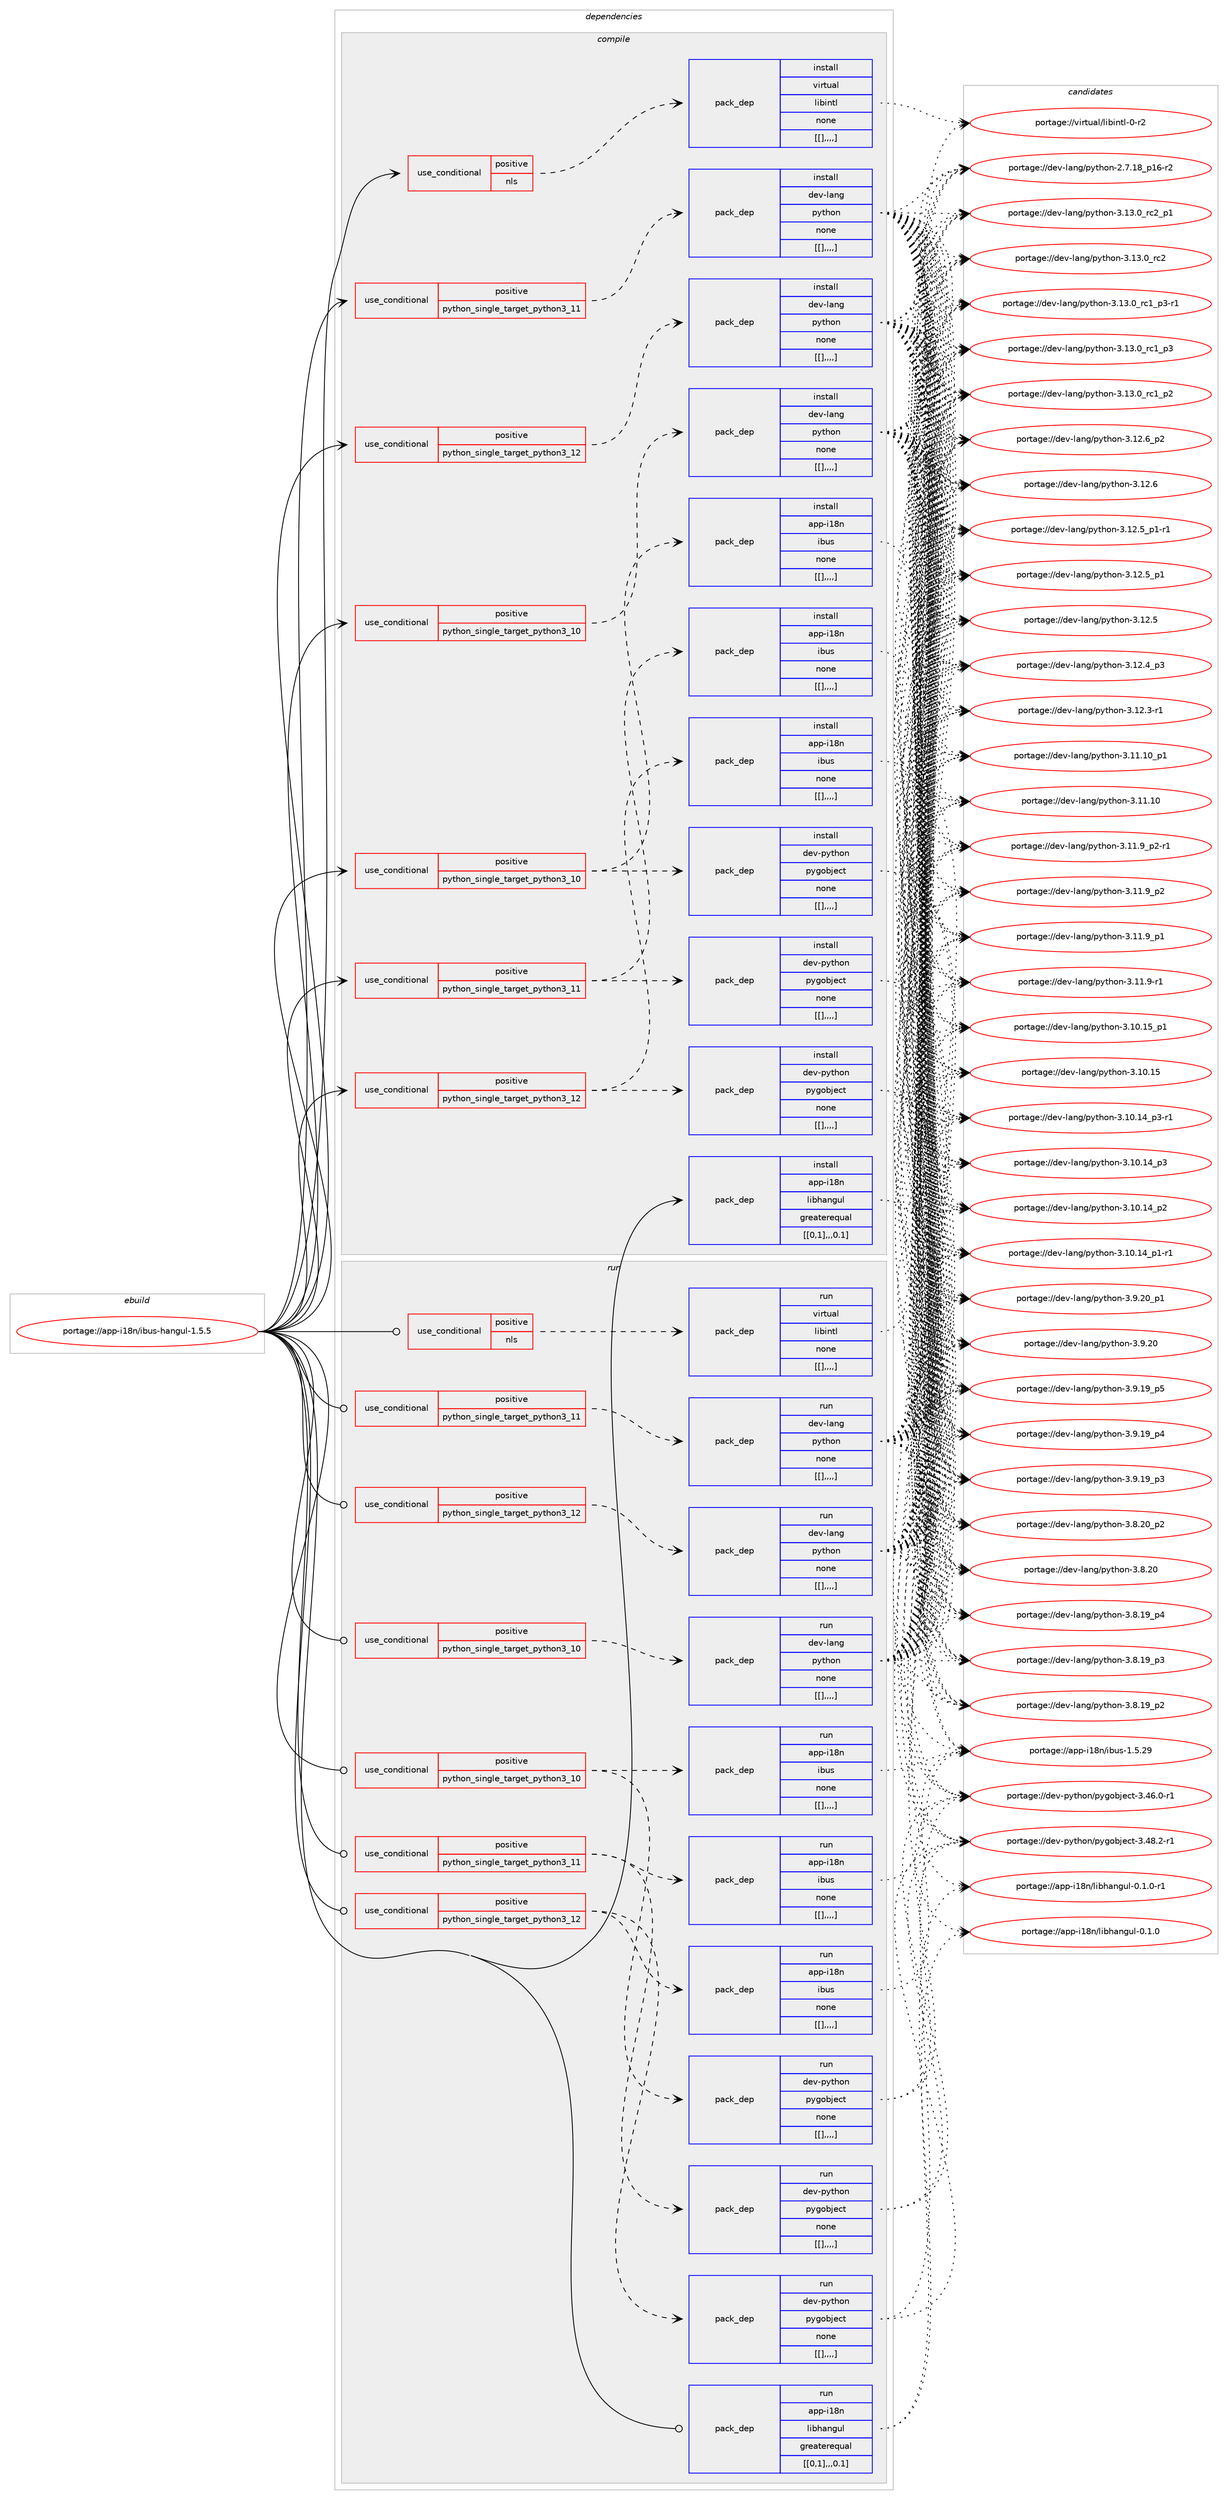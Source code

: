 digraph prolog {

# *************
# Graph options
# *************

newrank=true;
concentrate=true;
compound=true;
graph [rankdir=LR,fontname=Helvetica,fontsize=10,ranksep=1.5];#, ranksep=2.5, nodesep=0.2];
edge  [arrowhead=vee];
node  [fontname=Helvetica,fontsize=10];

# **********
# The ebuild
# **********

subgraph cluster_leftcol {
color=gray;
label=<<i>ebuild</i>>;
id [label="portage://app-i18n/ibus-hangul-1.5.5", color=red, width=4, href="../app-i18n/ibus-hangul-1.5.5.svg"];
}

# ****************
# The dependencies
# ****************

subgraph cluster_midcol {
color=gray;
label=<<i>dependencies</i>>;
subgraph cluster_compile {
fillcolor="#eeeeee";
style=filled;
label=<<i>compile</i>>;
subgraph cond11395 {
dependency38249 [label=<<TABLE BORDER="0" CELLBORDER="1" CELLSPACING="0" CELLPADDING="4"><TR><TD ROWSPAN="3" CELLPADDING="10">use_conditional</TD></TR><TR><TD>positive</TD></TR><TR><TD>nls</TD></TR></TABLE>>, shape=none, color=red];
subgraph pack26482 {
dependency38250 [label=<<TABLE BORDER="0" CELLBORDER="1" CELLSPACING="0" CELLPADDING="4" WIDTH="220"><TR><TD ROWSPAN="6" CELLPADDING="30">pack_dep</TD></TR><TR><TD WIDTH="110">install</TD></TR><TR><TD>virtual</TD></TR><TR><TD>libintl</TD></TR><TR><TD>none</TD></TR><TR><TD>[[],,,,]</TD></TR></TABLE>>, shape=none, color=blue];
}
dependency38249:e -> dependency38250:w [weight=20,style="dashed",arrowhead="vee"];
}
id:e -> dependency38249:w [weight=20,style="solid",arrowhead="vee"];
subgraph cond11396 {
dependency38251 [label=<<TABLE BORDER="0" CELLBORDER="1" CELLSPACING="0" CELLPADDING="4"><TR><TD ROWSPAN="3" CELLPADDING="10">use_conditional</TD></TR><TR><TD>positive</TD></TR><TR><TD>python_single_target_python3_10</TD></TR></TABLE>>, shape=none, color=red];
subgraph pack26483 {
dependency38252 [label=<<TABLE BORDER="0" CELLBORDER="1" CELLSPACING="0" CELLPADDING="4" WIDTH="220"><TR><TD ROWSPAN="6" CELLPADDING="30">pack_dep</TD></TR><TR><TD WIDTH="110">install</TD></TR><TR><TD>app-i18n</TD></TR><TR><TD>ibus</TD></TR><TR><TD>none</TD></TR><TR><TD>[[],,,,]</TD></TR></TABLE>>, shape=none, color=blue];
}
dependency38251:e -> dependency38252:w [weight=20,style="dashed",arrowhead="vee"];
subgraph pack26484 {
dependency38253 [label=<<TABLE BORDER="0" CELLBORDER="1" CELLSPACING="0" CELLPADDING="4" WIDTH="220"><TR><TD ROWSPAN="6" CELLPADDING="30">pack_dep</TD></TR><TR><TD WIDTH="110">install</TD></TR><TR><TD>dev-python</TD></TR><TR><TD>pygobject</TD></TR><TR><TD>none</TD></TR><TR><TD>[[],,,,]</TD></TR></TABLE>>, shape=none, color=blue];
}
dependency38251:e -> dependency38253:w [weight=20,style="dashed",arrowhead="vee"];
}
id:e -> dependency38251:w [weight=20,style="solid",arrowhead="vee"];
subgraph cond11397 {
dependency38254 [label=<<TABLE BORDER="0" CELLBORDER="1" CELLSPACING="0" CELLPADDING="4"><TR><TD ROWSPAN="3" CELLPADDING="10">use_conditional</TD></TR><TR><TD>positive</TD></TR><TR><TD>python_single_target_python3_10</TD></TR></TABLE>>, shape=none, color=red];
subgraph pack26485 {
dependency38255 [label=<<TABLE BORDER="0" CELLBORDER="1" CELLSPACING="0" CELLPADDING="4" WIDTH="220"><TR><TD ROWSPAN="6" CELLPADDING="30">pack_dep</TD></TR><TR><TD WIDTH="110">install</TD></TR><TR><TD>dev-lang</TD></TR><TR><TD>python</TD></TR><TR><TD>none</TD></TR><TR><TD>[[],,,,]</TD></TR></TABLE>>, shape=none, color=blue];
}
dependency38254:e -> dependency38255:w [weight=20,style="dashed",arrowhead="vee"];
}
id:e -> dependency38254:w [weight=20,style="solid",arrowhead="vee"];
subgraph cond11398 {
dependency38256 [label=<<TABLE BORDER="0" CELLBORDER="1" CELLSPACING="0" CELLPADDING="4"><TR><TD ROWSPAN="3" CELLPADDING="10">use_conditional</TD></TR><TR><TD>positive</TD></TR><TR><TD>python_single_target_python3_11</TD></TR></TABLE>>, shape=none, color=red];
subgraph pack26486 {
dependency38257 [label=<<TABLE BORDER="0" CELLBORDER="1" CELLSPACING="0" CELLPADDING="4" WIDTH="220"><TR><TD ROWSPAN="6" CELLPADDING="30">pack_dep</TD></TR><TR><TD WIDTH="110">install</TD></TR><TR><TD>app-i18n</TD></TR><TR><TD>ibus</TD></TR><TR><TD>none</TD></TR><TR><TD>[[],,,,]</TD></TR></TABLE>>, shape=none, color=blue];
}
dependency38256:e -> dependency38257:w [weight=20,style="dashed",arrowhead="vee"];
subgraph pack26487 {
dependency38258 [label=<<TABLE BORDER="0" CELLBORDER="1" CELLSPACING="0" CELLPADDING="4" WIDTH="220"><TR><TD ROWSPAN="6" CELLPADDING="30">pack_dep</TD></TR><TR><TD WIDTH="110">install</TD></TR><TR><TD>dev-python</TD></TR><TR><TD>pygobject</TD></TR><TR><TD>none</TD></TR><TR><TD>[[],,,,]</TD></TR></TABLE>>, shape=none, color=blue];
}
dependency38256:e -> dependency38258:w [weight=20,style="dashed",arrowhead="vee"];
}
id:e -> dependency38256:w [weight=20,style="solid",arrowhead="vee"];
subgraph cond11399 {
dependency38259 [label=<<TABLE BORDER="0" CELLBORDER="1" CELLSPACING="0" CELLPADDING="4"><TR><TD ROWSPAN="3" CELLPADDING="10">use_conditional</TD></TR><TR><TD>positive</TD></TR><TR><TD>python_single_target_python3_11</TD></TR></TABLE>>, shape=none, color=red];
subgraph pack26488 {
dependency38260 [label=<<TABLE BORDER="0" CELLBORDER="1" CELLSPACING="0" CELLPADDING="4" WIDTH="220"><TR><TD ROWSPAN="6" CELLPADDING="30">pack_dep</TD></TR><TR><TD WIDTH="110">install</TD></TR><TR><TD>dev-lang</TD></TR><TR><TD>python</TD></TR><TR><TD>none</TD></TR><TR><TD>[[],,,,]</TD></TR></TABLE>>, shape=none, color=blue];
}
dependency38259:e -> dependency38260:w [weight=20,style="dashed",arrowhead="vee"];
}
id:e -> dependency38259:w [weight=20,style="solid",arrowhead="vee"];
subgraph cond11400 {
dependency38261 [label=<<TABLE BORDER="0" CELLBORDER="1" CELLSPACING="0" CELLPADDING="4"><TR><TD ROWSPAN="3" CELLPADDING="10">use_conditional</TD></TR><TR><TD>positive</TD></TR><TR><TD>python_single_target_python3_12</TD></TR></TABLE>>, shape=none, color=red];
subgraph pack26489 {
dependency38262 [label=<<TABLE BORDER="0" CELLBORDER="1" CELLSPACING="0" CELLPADDING="4" WIDTH="220"><TR><TD ROWSPAN="6" CELLPADDING="30">pack_dep</TD></TR><TR><TD WIDTH="110">install</TD></TR><TR><TD>app-i18n</TD></TR><TR><TD>ibus</TD></TR><TR><TD>none</TD></TR><TR><TD>[[],,,,]</TD></TR></TABLE>>, shape=none, color=blue];
}
dependency38261:e -> dependency38262:w [weight=20,style="dashed",arrowhead="vee"];
subgraph pack26490 {
dependency38263 [label=<<TABLE BORDER="0" CELLBORDER="1" CELLSPACING="0" CELLPADDING="4" WIDTH="220"><TR><TD ROWSPAN="6" CELLPADDING="30">pack_dep</TD></TR><TR><TD WIDTH="110">install</TD></TR><TR><TD>dev-python</TD></TR><TR><TD>pygobject</TD></TR><TR><TD>none</TD></TR><TR><TD>[[],,,,]</TD></TR></TABLE>>, shape=none, color=blue];
}
dependency38261:e -> dependency38263:w [weight=20,style="dashed",arrowhead="vee"];
}
id:e -> dependency38261:w [weight=20,style="solid",arrowhead="vee"];
subgraph cond11401 {
dependency38264 [label=<<TABLE BORDER="0" CELLBORDER="1" CELLSPACING="0" CELLPADDING="4"><TR><TD ROWSPAN="3" CELLPADDING="10">use_conditional</TD></TR><TR><TD>positive</TD></TR><TR><TD>python_single_target_python3_12</TD></TR></TABLE>>, shape=none, color=red];
subgraph pack26491 {
dependency38265 [label=<<TABLE BORDER="0" CELLBORDER="1" CELLSPACING="0" CELLPADDING="4" WIDTH="220"><TR><TD ROWSPAN="6" CELLPADDING="30">pack_dep</TD></TR><TR><TD WIDTH="110">install</TD></TR><TR><TD>dev-lang</TD></TR><TR><TD>python</TD></TR><TR><TD>none</TD></TR><TR><TD>[[],,,,]</TD></TR></TABLE>>, shape=none, color=blue];
}
dependency38264:e -> dependency38265:w [weight=20,style="dashed",arrowhead="vee"];
}
id:e -> dependency38264:w [weight=20,style="solid",arrowhead="vee"];
subgraph pack26492 {
dependency38266 [label=<<TABLE BORDER="0" CELLBORDER="1" CELLSPACING="0" CELLPADDING="4" WIDTH="220"><TR><TD ROWSPAN="6" CELLPADDING="30">pack_dep</TD></TR><TR><TD WIDTH="110">install</TD></TR><TR><TD>app-i18n</TD></TR><TR><TD>libhangul</TD></TR><TR><TD>greaterequal</TD></TR><TR><TD>[[0,1],,,0.1]</TD></TR></TABLE>>, shape=none, color=blue];
}
id:e -> dependency38266:w [weight=20,style="solid",arrowhead="vee"];
}
subgraph cluster_compileandrun {
fillcolor="#eeeeee";
style=filled;
label=<<i>compile and run</i>>;
}
subgraph cluster_run {
fillcolor="#eeeeee";
style=filled;
label=<<i>run</i>>;
subgraph cond11402 {
dependency38267 [label=<<TABLE BORDER="0" CELLBORDER="1" CELLSPACING="0" CELLPADDING="4"><TR><TD ROWSPAN="3" CELLPADDING="10">use_conditional</TD></TR><TR><TD>positive</TD></TR><TR><TD>nls</TD></TR></TABLE>>, shape=none, color=red];
subgraph pack26493 {
dependency38268 [label=<<TABLE BORDER="0" CELLBORDER="1" CELLSPACING="0" CELLPADDING="4" WIDTH="220"><TR><TD ROWSPAN="6" CELLPADDING="30">pack_dep</TD></TR><TR><TD WIDTH="110">run</TD></TR><TR><TD>virtual</TD></TR><TR><TD>libintl</TD></TR><TR><TD>none</TD></TR><TR><TD>[[],,,,]</TD></TR></TABLE>>, shape=none, color=blue];
}
dependency38267:e -> dependency38268:w [weight=20,style="dashed",arrowhead="vee"];
}
id:e -> dependency38267:w [weight=20,style="solid",arrowhead="odot"];
subgraph cond11403 {
dependency38269 [label=<<TABLE BORDER="0" CELLBORDER="1" CELLSPACING="0" CELLPADDING="4"><TR><TD ROWSPAN="3" CELLPADDING="10">use_conditional</TD></TR><TR><TD>positive</TD></TR><TR><TD>python_single_target_python3_10</TD></TR></TABLE>>, shape=none, color=red];
subgraph pack26494 {
dependency38270 [label=<<TABLE BORDER="0" CELLBORDER="1" CELLSPACING="0" CELLPADDING="4" WIDTH="220"><TR><TD ROWSPAN="6" CELLPADDING="30">pack_dep</TD></TR><TR><TD WIDTH="110">run</TD></TR><TR><TD>app-i18n</TD></TR><TR><TD>ibus</TD></TR><TR><TD>none</TD></TR><TR><TD>[[],,,,]</TD></TR></TABLE>>, shape=none, color=blue];
}
dependency38269:e -> dependency38270:w [weight=20,style="dashed",arrowhead="vee"];
subgraph pack26495 {
dependency38271 [label=<<TABLE BORDER="0" CELLBORDER="1" CELLSPACING="0" CELLPADDING="4" WIDTH="220"><TR><TD ROWSPAN="6" CELLPADDING="30">pack_dep</TD></TR><TR><TD WIDTH="110">run</TD></TR><TR><TD>dev-python</TD></TR><TR><TD>pygobject</TD></TR><TR><TD>none</TD></TR><TR><TD>[[],,,,]</TD></TR></TABLE>>, shape=none, color=blue];
}
dependency38269:e -> dependency38271:w [weight=20,style="dashed",arrowhead="vee"];
}
id:e -> dependency38269:w [weight=20,style="solid",arrowhead="odot"];
subgraph cond11404 {
dependency38272 [label=<<TABLE BORDER="0" CELLBORDER="1" CELLSPACING="0" CELLPADDING="4"><TR><TD ROWSPAN="3" CELLPADDING="10">use_conditional</TD></TR><TR><TD>positive</TD></TR><TR><TD>python_single_target_python3_10</TD></TR></TABLE>>, shape=none, color=red];
subgraph pack26496 {
dependency38273 [label=<<TABLE BORDER="0" CELLBORDER="1" CELLSPACING="0" CELLPADDING="4" WIDTH="220"><TR><TD ROWSPAN="6" CELLPADDING="30">pack_dep</TD></TR><TR><TD WIDTH="110">run</TD></TR><TR><TD>dev-lang</TD></TR><TR><TD>python</TD></TR><TR><TD>none</TD></TR><TR><TD>[[],,,,]</TD></TR></TABLE>>, shape=none, color=blue];
}
dependency38272:e -> dependency38273:w [weight=20,style="dashed",arrowhead="vee"];
}
id:e -> dependency38272:w [weight=20,style="solid",arrowhead="odot"];
subgraph cond11405 {
dependency38274 [label=<<TABLE BORDER="0" CELLBORDER="1" CELLSPACING="0" CELLPADDING="4"><TR><TD ROWSPAN="3" CELLPADDING="10">use_conditional</TD></TR><TR><TD>positive</TD></TR><TR><TD>python_single_target_python3_11</TD></TR></TABLE>>, shape=none, color=red];
subgraph pack26497 {
dependency38275 [label=<<TABLE BORDER="0" CELLBORDER="1" CELLSPACING="0" CELLPADDING="4" WIDTH="220"><TR><TD ROWSPAN="6" CELLPADDING="30">pack_dep</TD></TR><TR><TD WIDTH="110">run</TD></TR><TR><TD>app-i18n</TD></TR><TR><TD>ibus</TD></TR><TR><TD>none</TD></TR><TR><TD>[[],,,,]</TD></TR></TABLE>>, shape=none, color=blue];
}
dependency38274:e -> dependency38275:w [weight=20,style="dashed",arrowhead="vee"];
subgraph pack26498 {
dependency38276 [label=<<TABLE BORDER="0" CELLBORDER="1" CELLSPACING="0" CELLPADDING="4" WIDTH="220"><TR><TD ROWSPAN="6" CELLPADDING="30">pack_dep</TD></TR><TR><TD WIDTH="110">run</TD></TR><TR><TD>dev-python</TD></TR><TR><TD>pygobject</TD></TR><TR><TD>none</TD></TR><TR><TD>[[],,,,]</TD></TR></TABLE>>, shape=none, color=blue];
}
dependency38274:e -> dependency38276:w [weight=20,style="dashed",arrowhead="vee"];
}
id:e -> dependency38274:w [weight=20,style="solid",arrowhead="odot"];
subgraph cond11406 {
dependency38277 [label=<<TABLE BORDER="0" CELLBORDER="1" CELLSPACING="0" CELLPADDING="4"><TR><TD ROWSPAN="3" CELLPADDING="10">use_conditional</TD></TR><TR><TD>positive</TD></TR><TR><TD>python_single_target_python3_11</TD></TR></TABLE>>, shape=none, color=red];
subgraph pack26499 {
dependency38278 [label=<<TABLE BORDER="0" CELLBORDER="1" CELLSPACING="0" CELLPADDING="4" WIDTH="220"><TR><TD ROWSPAN="6" CELLPADDING="30">pack_dep</TD></TR><TR><TD WIDTH="110">run</TD></TR><TR><TD>dev-lang</TD></TR><TR><TD>python</TD></TR><TR><TD>none</TD></TR><TR><TD>[[],,,,]</TD></TR></TABLE>>, shape=none, color=blue];
}
dependency38277:e -> dependency38278:w [weight=20,style="dashed",arrowhead="vee"];
}
id:e -> dependency38277:w [weight=20,style="solid",arrowhead="odot"];
subgraph cond11407 {
dependency38279 [label=<<TABLE BORDER="0" CELLBORDER="1" CELLSPACING="0" CELLPADDING="4"><TR><TD ROWSPAN="3" CELLPADDING="10">use_conditional</TD></TR><TR><TD>positive</TD></TR><TR><TD>python_single_target_python3_12</TD></TR></TABLE>>, shape=none, color=red];
subgraph pack26500 {
dependency38280 [label=<<TABLE BORDER="0" CELLBORDER="1" CELLSPACING="0" CELLPADDING="4" WIDTH="220"><TR><TD ROWSPAN="6" CELLPADDING="30">pack_dep</TD></TR><TR><TD WIDTH="110">run</TD></TR><TR><TD>app-i18n</TD></TR><TR><TD>ibus</TD></TR><TR><TD>none</TD></TR><TR><TD>[[],,,,]</TD></TR></TABLE>>, shape=none, color=blue];
}
dependency38279:e -> dependency38280:w [weight=20,style="dashed",arrowhead="vee"];
subgraph pack26501 {
dependency38281 [label=<<TABLE BORDER="0" CELLBORDER="1" CELLSPACING="0" CELLPADDING="4" WIDTH="220"><TR><TD ROWSPAN="6" CELLPADDING="30">pack_dep</TD></TR><TR><TD WIDTH="110">run</TD></TR><TR><TD>dev-python</TD></TR><TR><TD>pygobject</TD></TR><TR><TD>none</TD></TR><TR><TD>[[],,,,]</TD></TR></TABLE>>, shape=none, color=blue];
}
dependency38279:e -> dependency38281:w [weight=20,style="dashed",arrowhead="vee"];
}
id:e -> dependency38279:w [weight=20,style="solid",arrowhead="odot"];
subgraph cond11408 {
dependency38282 [label=<<TABLE BORDER="0" CELLBORDER="1" CELLSPACING="0" CELLPADDING="4"><TR><TD ROWSPAN="3" CELLPADDING="10">use_conditional</TD></TR><TR><TD>positive</TD></TR><TR><TD>python_single_target_python3_12</TD></TR></TABLE>>, shape=none, color=red];
subgraph pack26502 {
dependency38283 [label=<<TABLE BORDER="0" CELLBORDER="1" CELLSPACING="0" CELLPADDING="4" WIDTH="220"><TR><TD ROWSPAN="6" CELLPADDING="30">pack_dep</TD></TR><TR><TD WIDTH="110">run</TD></TR><TR><TD>dev-lang</TD></TR><TR><TD>python</TD></TR><TR><TD>none</TD></TR><TR><TD>[[],,,,]</TD></TR></TABLE>>, shape=none, color=blue];
}
dependency38282:e -> dependency38283:w [weight=20,style="dashed",arrowhead="vee"];
}
id:e -> dependency38282:w [weight=20,style="solid",arrowhead="odot"];
subgraph pack26503 {
dependency38284 [label=<<TABLE BORDER="0" CELLBORDER="1" CELLSPACING="0" CELLPADDING="4" WIDTH="220"><TR><TD ROWSPAN="6" CELLPADDING="30">pack_dep</TD></TR><TR><TD WIDTH="110">run</TD></TR><TR><TD>app-i18n</TD></TR><TR><TD>libhangul</TD></TR><TR><TD>greaterequal</TD></TR><TR><TD>[[0,1],,,0.1]</TD></TR></TABLE>>, shape=none, color=blue];
}
id:e -> dependency38284:w [weight=20,style="solid",arrowhead="odot"];
}
}

# **************
# The candidates
# **************

subgraph cluster_choices {
rank=same;
color=gray;
label=<<i>candidates</i>>;

subgraph choice26482 {
color=black;
nodesep=1;
choice11810511411611797108471081059810511011610845484511450 [label="portage://virtual/libintl-0-r2", color=red, width=4,href="../virtual/libintl-0-r2.svg"];
dependency38250:e -> choice11810511411611797108471081059810511011610845484511450:w [style=dotted,weight="100"];
}
subgraph choice26483 {
color=black;
nodesep=1;
choice97112112451054956110471059811711545494653465057 [label="portage://app-i18n/ibus-1.5.29", color=red, width=4,href="../app-i18n/ibus-1.5.29.svg"];
dependency38252:e -> choice97112112451054956110471059811711545494653465057:w [style=dotted,weight="100"];
}
subgraph choice26484 {
color=black;
nodesep=1;
choice10010111845112121116104111110471121211031119810610199116455146525646504511449 [label="portage://dev-python/pygobject-3.48.2-r1", color=red, width=4,href="../dev-python/pygobject-3.48.2-r1.svg"];
choice10010111845112121116104111110471121211031119810610199116455146525446484511449 [label="portage://dev-python/pygobject-3.46.0-r1", color=red, width=4,href="../dev-python/pygobject-3.46.0-r1.svg"];
dependency38253:e -> choice10010111845112121116104111110471121211031119810610199116455146525646504511449:w [style=dotted,weight="100"];
dependency38253:e -> choice10010111845112121116104111110471121211031119810610199116455146525446484511449:w [style=dotted,weight="100"];
}
subgraph choice26485 {
color=black;
nodesep=1;
choice100101118451089711010347112121116104111110455146495146489511499509511249 [label="portage://dev-lang/python-3.13.0_rc2_p1", color=red, width=4,href="../dev-lang/python-3.13.0_rc2_p1.svg"];
choice10010111845108971101034711212111610411111045514649514648951149950 [label="portage://dev-lang/python-3.13.0_rc2", color=red, width=4,href="../dev-lang/python-3.13.0_rc2.svg"];
choice1001011184510897110103471121211161041111104551464951464895114994995112514511449 [label="portage://dev-lang/python-3.13.0_rc1_p3-r1", color=red, width=4,href="../dev-lang/python-3.13.0_rc1_p3-r1.svg"];
choice100101118451089711010347112121116104111110455146495146489511499499511251 [label="portage://dev-lang/python-3.13.0_rc1_p3", color=red, width=4,href="../dev-lang/python-3.13.0_rc1_p3.svg"];
choice100101118451089711010347112121116104111110455146495146489511499499511250 [label="portage://dev-lang/python-3.13.0_rc1_p2", color=red, width=4,href="../dev-lang/python-3.13.0_rc1_p2.svg"];
choice100101118451089711010347112121116104111110455146495046549511250 [label="portage://dev-lang/python-3.12.6_p2", color=red, width=4,href="../dev-lang/python-3.12.6_p2.svg"];
choice10010111845108971101034711212111610411111045514649504654 [label="portage://dev-lang/python-3.12.6", color=red, width=4,href="../dev-lang/python-3.12.6.svg"];
choice1001011184510897110103471121211161041111104551464950465395112494511449 [label="portage://dev-lang/python-3.12.5_p1-r1", color=red, width=4,href="../dev-lang/python-3.12.5_p1-r1.svg"];
choice100101118451089711010347112121116104111110455146495046539511249 [label="portage://dev-lang/python-3.12.5_p1", color=red, width=4,href="../dev-lang/python-3.12.5_p1.svg"];
choice10010111845108971101034711212111610411111045514649504653 [label="portage://dev-lang/python-3.12.5", color=red, width=4,href="../dev-lang/python-3.12.5.svg"];
choice100101118451089711010347112121116104111110455146495046529511251 [label="portage://dev-lang/python-3.12.4_p3", color=red, width=4,href="../dev-lang/python-3.12.4_p3.svg"];
choice100101118451089711010347112121116104111110455146495046514511449 [label="portage://dev-lang/python-3.12.3-r1", color=red, width=4,href="../dev-lang/python-3.12.3-r1.svg"];
choice10010111845108971101034711212111610411111045514649494649489511249 [label="portage://dev-lang/python-3.11.10_p1", color=red, width=4,href="../dev-lang/python-3.11.10_p1.svg"];
choice1001011184510897110103471121211161041111104551464949464948 [label="portage://dev-lang/python-3.11.10", color=red, width=4,href="../dev-lang/python-3.11.10.svg"];
choice1001011184510897110103471121211161041111104551464949465795112504511449 [label="portage://dev-lang/python-3.11.9_p2-r1", color=red, width=4,href="../dev-lang/python-3.11.9_p2-r1.svg"];
choice100101118451089711010347112121116104111110455146494946579511250 [label="portage://dev-lang/python-3.11.9_p2", color=red, width=4,href="../dev-lang/python-3.11.9_p2.svg"];
choice100101118451089711010347112121116104111110455146494946579511249 [label="portage://dev-lang/python-3.11.9_p1", color=red, width=4,href="../dev-lang/python-3.11.9_p1.svg"];
choice100101118451089711010347112121116104111110455146494946574511449 [label="portage://dev-lang/python-3.11.9-r1", color=red, width=4,href="../dev-lang/python-3.11.9-r1.svg"];
choice10010111845108971101034711212111610411111045514649484649539511249 [label="portage://dev-lang/python-3.10.15_p1", color=red, width=4,href="../dev-lang/python-3.10.15_p1.svg"];
choice1001011184510897110103471121211161041111104551464948464953 [label="portage://dev-lang/python-3.10.15", color=red, width=4,href="../dev-lang/python-3.10.15.svg"];
choice100101118451089711010347112121116104111110455146494846495295112514511449 [label="portage://dev-lang/python-3.10.14_p3-r1", color=red, width=4,href="../dev-lang/python-3.10.14_p3-r1.svg"];
choice10010111845108971101034711212111610411111045514649484649529511251 [label="portage://dev-lang/python-3.10.14_p3", color=red, width=4,href="../dev-lang/python-3.10.14_p3.svg"];
choice10010111845108971101034711212111610411111045514649484649529511250 [label="portage://dev-lang/python-3.10.14_p2", color=red, width=4,href="../dev-lang/python-3.10.14_p2.svg"];
choice100101118451089711010347112121116104111110455146494846495295112494511449 [label="portage://dev-lang/python-3.10.14_p1-r1", color=red, width=4,href="../dev-lang/python-3.10.14_p1-r1.svg"];
choice100101118451089711010347112121116104111110455146574650489511249 [label="portage://dev-lang/python-3.9.20_p1", color=red, width=4,href="../dev-lang/python-3.9.20_p1.svg"];
choice10010111845108971101034711212111610411111045514657465048 [label="portage://dev-lang/python-3.9.20", color=red, width=4,href="../dev-lang/python-3.9.20.svg"];
choice100101118451089711010347112121116104111110455146574649579511253 [label="portage://dev-lang/python-3.9.19_p5", color=red, width=4,href="../dev-lang/python-3.9.19_p5.svg"];
choice100101118451089711010347112121116104111110455146574649579511252 [label="portage://dev-lang/python-3.9.19_p4", color=red, width=4,href="../dev-lang/python-3.9.19_p4.svg"];
choice100101118451089711010347112121116104111110455146574649579511251 [label="portage://dev-lang/python-3.9.19_p3", color=red, width=4,href="../dev-lang/python-3.9.19_p3.svg"];
choice100101118451089711010347112121116104111110455146564650489511250 [label="portage://dev-lang/python-3.8.20_p2", color=red, width=4,href="../dev-lang/python-3.8.20_p2.svg"];
choice10010111845108971101034711212111610411111045514656465048 [label="portage://dev-lang/python-3.8.20", color=red, width=4,href="../dev-lang/python-3.8.20.svg"];
choice100101118451089711010347112121116104111110455146564649579511252 [label="portage://dev-lang/python-3.8.19_p4", color=red, width=4,href="../dev-lang/python-3.8.19_p4.svg"];
choice100101118451089711010347112121116104111110455146564649579511251 [label="portage://dev-lang/python-3.8.19_p3", color=red, width=4,href="../dev-lang/python-3.8.19_p3.svg"];
choice100101118451089711010347112121116104111110455146564649579511250 [label="portage://dev-lang/python-3.8.19_p2", color=red, width=4,href="../dev-lang/python-3.8.19_p2.svg"];
choice100101118451089711010347112121116104111110455046554649569511249544511450 [label="portage://dev-lang/python-2.7.18_p16-r2", color=red, width=4,href="../dev-lang/python-2.7.18_p16-r2.svg"];
dependency38255:e -> choice100101118451089711010347112121116104111110455146495146489511499509511249:w [style=dotted,weight="100"];
dependency38255:e -> choice10010111845108971101034711212111610411111045514649514648951149950:w [style=dotted,weight="100"];
dependency38255:e -> choice1001011184510897110103471121211161041111104551464951464895114994995112514511449:w [style=dotted,weight="100"];
dependency38255:e -> choice100101118451089711010347112121116104111110455146495146489511499499511251:w [style=dotted,weight="100"];
dependency38255:e -> choice100101118451089711010347112121116104111110455146495146489511499499511250:w [style=dotted,weight="100"];
dependency38255:e -> choice100101118451089711010347112121116104111110455146495046549511250:w [style=dotted,weight="100"];
dependency38255:e -> choice10010111845108971101034711212111610411111045514649504654:w [style=dotted,weight="100"];
dependency38255:e -> choice1001011184510897110103471121211161041111104551464950465395112494511449:w [style=dotted,weight="100"];
dependency38255:e -> choice100101118451089711010347112121116104111110455146495046539511249:w [style=dotted,weight="100"];
dependency38255:e -> choice10010111845108971101034711212111610411111045514649504653:w [style=dotted,weight="100"];
dependency38255:e -> choice100101118451089711010347112121116104111110455146495046529511251:w [style=dotted,weight="100"];
dependency38255:e -> choice100101118451089711010347112121116104111110455146495046514511449:w [style=dotted,weight="100"];
dependency38255:e -> choice10010111845108971101034711212111610411111045514649494649489511249:w [style=dotted,weight="100"];
dependency38255:e -> choice1001011184510897110103471121211161041111104551464949464948:w [style=dotted,weight="100"];
dependency38255:e -> choice1001011184510897110103471121211161041111104551464949465795112504511449:w [style=dotted,weight="100"];
dependency38255:e -> choice100101118451089711010347112121116104111110455146494946579511250:w [style=dotted,weight="100"];
dependency38255:e -> choice100101118451089711010347112121116104111110455146494946579511249:w [style=dotted,weight="100"];
dependency38255:e -> choice100101118451089711010347112121116104111110455146494946574511449:w [style=dotted,weight="100"];
dependency38255:e -> choice10010111845108971101034711212111610411111045514649484649539511249:w [style=dotted,weight="100"];
dependency38255:e -> choice1001011184510897110103471121211161041111104551464948464953:w [style=dotted,weight="100"];
dependency38255:e -> choice100101118451089711010347112121116104111110455146494846495295112514511449:w [style=dotted,weight="100"];
dependency38255:e -> choice10010111845108971101034711212111610411111045514649484649529511251:w [style=dotted,weight="100"];
dependency38255:e -> choice10010111845108971101034711212111610411111045514649484649529511250:w [style=dotted,weight="100"];
dependency38255:e -> choice100101118451089711010347112121116104111110455146494846495295112494511449:w [style=dotted,weight="100"];
dependency38255:e -> choice100101118451089711010347112121116104111110455146574650489511249:w [style=dotted,weight="100"];
dependency38255:e -> choice10010111845108971101034711212111610411111045514657465048:w [style=dotted,weight="100"];
dependency38255:e -> choice100101118451089711010347112121116104111110455146574649579511253:w [style=dotted,weight="100"];
dependency38255:e -> choice100101118451089711010347112121116104111110455146574649579511252:w [style=dotted,weight="100"];
dependency38255:e -> choice100101118451089711010347112121116104111110455146574649579511251:w [style=dotted,weight="100"];
dependency38255:e -> choice100101118451089711010347112121116104111110455146564650489511250:w [style=dotted,weight="100"];
dependency38255:e -> choice10010111845108971101034711212111610411111045514656465048:w [style=dotted,weight="100"];
dependency38255:e -> choice100101118451089711010347112121116104111110455146564649579511252:w [style=dotted,weight="100"];
dependency38255:e -> choice100101118451089711010347112121116104111110455146564649579511251:w [style=dotted,weight="100"];
dependency38255:e -> choice100101118451089711010347112121116104111110455146564649579511250:w [style=dotted,weight="100"];
dependency38255:e -> choice100101118451089711010347112121116104111110455046554649569511249544511450:w [style=dotted,weight="100"];
}
subgraph choice26486 {
color=black;
nodesep=1;
choice97112112451054956110471059811711545494653465057 [label="portage://app-i18n/ibus-1.5.29", color=red, width=4,href="../app-i18n/ibus-1.5.29.svg"];
dependency38257:e -> choice97112112451054956110471059811711545494653465057:w [style=dotted,weight="100"];
}
subgraph choice26487 {
color=black;
nodesep=1;
choice10010111845112121116104111110471121211031119810610199116455146525646504511449 [label="portage://dev-python/pygobject-3.48.2-r1", color=red, width=4,href="../dev-python/pygobject-3.48.2-r1.svg"];
choice10010111845112121116104111110471121211031119810610199116455146525446484511449 [label="portage://dev-python/pygobject-3.46.0-r1", color=red, width=4,href="../dev-python/pygobject-3.46.0-r1.svg"];
dependency38258:e -> choice10010111845112121116104111110471121211031119810610199116455146525646504511449:w [style=dotted,weight="100"];
dependency38258:e -> choice10010111845112121116104111110471121211031119810610199116455146525446484511449:w [style=dotted,weight="100"];
}
subgraph choice26488 {
color=black;
nodesep=1;
choice100101118451089711010347112121116104111110455146495146489511499509511249 [label="portage://dev-lang/python-3.13.0_rc2_p1", color=red, width=4,href="../dev-lang/python-3.13.0_rc2_p1.svg"];
choice10010111845108971101034711212111610411111045514649514648951149950 [label="portage://dev-lang/python-3.13.0_rc2", color=red, width=4,href="../dev-lang/python-3.13.0_rc2.svg"];
choice1001011184510897110103471121211161041111104551464951464895114994995112514511449 [label="portage://dev-lang/python-3.13.0_rc1_p3-r1", color=red, width=4,href="../dev-lang/python-3.13.0_rc1_p3-r1.svg"];
choice100101118451089711010347112121116104111110455146495146489511499499511251 [label="portage://dev-lang/python-3.13.0_rc1_p3", color=red, width=4,href="../dev-lang/python-3.13.0_rc1_p3.svg"];
choice100101118451089711010347112121116104111110455146495146489511499499511250 [label="portage://dev-lang/python-3.13.0_rc1_p2", color=red, width=4,href="../dev-lang/python-3.13.0_rc1_p2.svg"];
choice100101118451089711010347112121116104111110455146495046549511250 [label="portage://dev-lang/python-3.12.6_p2", color=red, width=4,href="../dev-lang/python-3.12.6_p2.svg"];
choice10010111845108971101034711212111610411111045514649504654 [label="portage://dev-lang/python-3.12.6", color=red, width=4,href="../dev-lang/python-3.12.6.svg"];
choice1001011184510897110103471121211161041111104551464950465395112494511449 [label="portage://dev-lang/python-3.12.5_p1-r1", color=red, width=4,href="../dev-lang/python-3.12.5_p1-r1.svg"];
choice100101118451089711010347112121116104111110455146495046539511249 [label="portage://dev-lang/python-3.12.5_p1", color=red, width=4,href="../dev-lang/python-3.12.5_p1.svg"];
choice10010111845108971101034711212111610411111045514649504653 [label="portage://dev-lang/python-3.12.5", color=red, width=4,href="../dev-lang/python-3.12.5.svg"];
choice100101118451089711010347112121116104111110455146495046529511251 [label="portage://dev-lang/python-3.12.4_p3", color=red, width=4,href="../dev-lang/python-3.12.4_p3.svg"];
choice100101118451089711010347112121116104111110455146495046514511449 [label="portage://dev-lang/python-3.12.3-r1", color=red, width=4,href="../dev-lang/python-3.12.3-r1.svg"];
choice10010111845108971101034711212111610411111045514649494649489511249 [label="portage://dev-lang/python-3.11.10_p1", color=red, width=4,href="../dev-lang/python-3.11.10_p1.svg"];
choice1001011184510897110103471121211161041111104551464949464948 [label="portage://dev-lang/python-3.11.10", color=red, width=4,href="../dev-lang/python-3.11.10.svg"];
choice1001011184510897110103471121211161041111104551464949465795112504511449 [label="portage://dev-lang/python-3.11.9_p2-r1", color=red, width=4,href="../dev-lang/python-3.11.9_p2-r1.svg"];
choice100101118451089711010347112121116104111110455146494946579511250 [label="portage://dev-lang/python-3.11.9_p2", color=red, width=4,href="../dev-lang/python-3.11.9_p2.svg"];
choice100101118451089711010347112121116104111110455146494946579511249 [label="portage://dev-lang/python-3.11.9_p1", color=red, width=4,href="../dev-lang/python-3.11.9_p1.svg"];
choice100101118451089711010347112121116104111110455146494946574511449 [label="portage://dev-lang/python-3.11.9-r1", color=red, width=4,href="../dev-lang/python-3.11.9-r1.svg"];
choice10010111845108971101034711212111610411111045514649484649539511249 [label="portage://dev-lang/python-3.10.15_p1", color=red, width=4,href="../dev-lang/python-3.10.15_p1.svg"];
choice1001011184510897110103471121211161041111104551464948464953 [label="portage://dev-lang/python-3.10.15", color=red, width=4,href="../dev-lang/python-3.10.15.svg"];
choice100101118451089711010347112121116104111110455146494846495295112514511449 [label="portage://dev-lang/python-3.10.14_p3-r1", color=red, width=4,href="../dev-lang/python-3.10.14_p3-r1.svg"];
choice10010111845108971101034711212111610411111045514649484649529511251 [label="portage://dev-lang/python-3.10.14_p3", color=red, width=4,href="../dev-lang/python-3.10.14_p3.svg"];
choice10010111845108971101034711212111610411111045514649484649529511250 [label="portage://dev-lang/python-3.10.14_p2", color=red, width=4,href="../dev-lang/python-3.10.14_p2.svg"];
choice100101118451089711010347112121116104111110455146494846495295112494511449 [label="portage://dev-lang/python-3.10.14_p1-r1", color=red, width=4,href="../dev-lang/python-3.10.14_p1-r1.svg"];
choice100101118451089711010347112121116104111110455146574650489511249 [label="portage://dev-lang/python-3.9.20_p1", color=red, width=4,href="../dev-lang/python-3.9.20_p1.svg"];
choice10010111845108971101034711212111610411111045514657465048 [label="portage://dev-lang/python-3.9.20", color=red, width=4,href="../dev-lang/python-3.9.20.svg"];
choice100101118451089711010347112121116104111110455146574649579511253 [label="portage://dev-lang/python-3.9.19_p5", color=red, width=4,href="../dev-lang/python-3.9.19_p5.svg"];
choice100101118451089711010347112121116104111110455146574649579511252 [label="portage://dev-lang/python-3.9.19_p4", color=red, width=4,href="../dev-lang/python-3.9.19_p4.svg"];
choice100101118451089711010347112121116104111110455146574649579511251 [label="portage://dev-lang/python-3.9.19_p3", color=red, width=4,href="../dev-lang/python-3.9.19_p3.svg"];
choice100101118451089711010347112121116104111110455146564650489511250 [label="portage://dev-lang/python-3.8.20_p2", color=red, width=4,href="../dev-lang/python-3.8.20_p2.svg"];
choice10010111845108971101034711212111610411111045514656465048 [label="portage://dev-lang/python-3.8.20", color=red, width=4,href="../dev-lang/python-3.8.20.svg"];
choice100101118451089711010347112121116104111110455146564649579511252 [label="portage://dev-lang/python-3.8.19_p4", color=red, width=4,href="../dev-lang/python-3.8.19_p4.svg"];
choice100101118451089711010347112121116104111110455146564649579511251 [label="portage://dev-lang/python-3.8.19_p3", color=red, width=4,href="../dev-lang/python-3.8.19_p3.svg"];
choice100101118451089711010347112121116104111110455146564649579511250 [label="portage://dev-lang/python-3.8.19_p2", color=red, width=4,href="../dev-lang/python-3.8.19_p2.svg"];
choice100101118451089711010347112121116104111110455046554649569511249544511450 [label="portage://dev-lang/python-2.7.18_p16-r2", color=red, width=4,href="../dev-lang/python-2.7.18_p16-r2.svg"];
dependency38260:e -> choice100101118451089711010347112121116104111110455146495146489511499509511249:w [style=dotted,weight="100"];
dependency38260:e -> choice10010111845108971101034711212111610411111045514649514648951149950:w [style=dotted,weight="100"];
dependency38260:e -> choice1001011184510897110103471121211161041111104551464951464895114994995112514511449:w [style=dotted,weight="100"];
dependency38260:e -> choice100101118451089711010347112121116104111110455146495146489511499499511251:w [style=dotted,weight="100"];
dependency38260:e -> choice100101118451089711010347112121116104111110455146495146489511499499511250:w [style=dotted,weight="100"];
dependency38260:e -> choice100101118451089711010347112121116104111110455146495046549511250:w [style=dotted,weight="100"];
dependency38260:e -> choice10010111845108971101034711212111610411111045514649504654:w [style=dotted,weight="100"];
dependency38260:e -> choice1001011184510897110103471121211161041111104551464950465395112494511449:w [style=dotted,weight="100"];
dependency38260:e -> choice100101118451089711010347112121116104111110455146495046539511249:w [style=dotted,weight="100"];
dependency38260:e -> choice10010111845108971101034711212111610411111045514649504653:w [style=dotted,weight="100"];
dependency38260:e -> choice100101118451089711010347112121116104111110455146495046529511251:w [style=dotted,weight="100"];
dependency38260:e -> choice100101118451089711010347112121116104111110455146495046514511449:w [style=dotted,weight="100"];
dependency38260:e -> choice10010111845108971101034711212111610411111045514649494649489511249:w [style=dotted,weight="100"];
dependency38260:e -> choice1001011184510897110103471121211161041111104551464949464948:w [style=dotted,weight="100"];
dependency38260:e -> choice1001011184510897110103471121211161041111104551464949465795112504511449:w [style=dotted,weight="100"];
dependency38260:e -> choice100101118451089711010347112121116104111110455146494946579511250:w [style=dotted,weight="100"];
dependency38260:e -> choice100101118451089711010347112121116104111110455146494946579511249:w [style=dotted,weight="100"];
dependency38260:e -> choice100101118451089711010347112121116104111110455146494946574511449:w [style=dotted,weight="100"];
dependency38260:e -> choice10010111845108971101034711212111610411111045514649484649539511249:w [style=dotted,weight="100"];
dependency38260:e -> choice1001011184510897110103471121211161041111104551464948464953:w [style=dotted,weight="100"];
dependency38260:e -> choice100101118451089711010347112121116104111110455146494846495295112514511449:w [style=dotted,weight="100"];
dependency38260:e -> choice10010111845108971101034711212111610411111045514649484649529511251:w [style=dotted,weight="100"];
dependency38260:e -> choice10010111845108971101034711212111610411111045514649484649529511250:w [style=dotted,weight="100"];
dependency38260:e -> choice100101118451089711010347112121116104111110455146494846495295112494511449:w [style=dotted,weight="100"];
dependency38260:e -> choice100101118451089711010347112121116104111110455146574650489511249:w [style=dotted,weight="100"];
dependency38260:e -> choice10010111845108971101034711212111610411111045514657465048:w [style=dotted,weight="100"];
dependency38260:e -> choice100101118451089711010347112121116104111110455146574649579511253:w [style=dotted,weight="100"];
dependency38260:e -> choice100101118451089711010347112121116104111110455146574649579511252:w [style=dotted,weight="100"];
dependency38260:e -> choice100101118451089711010347112121116104111110455146574649579511251:w [style=dotted,weight="100"];
dependency38260:e -> choice100101118451089711010347112121116104111110455146564650489511250:w [style=dotted,weight="100"];
dependency38260:e -> choice10010111845108971101034711212111610411111045514656465048:w [style=dotted,weight="100"];
dependency38260:e -> choice100101118451089711010347112121116104111110455146564649579511252:w [style=dotted,weight="100"];
dependency38260:e -> choice100101118451089711010347112121116104111110455146564649579511251:w [style=dotted,weight="100"];
dependency38260:e -> choice100101118451089711010347112121116104111110455146564649579511250:w [style=dotted,weight="100"];
dependency38260:e -> choice100101118451089711010347112121116104111110455046554649569511249544511450:w [style=dotted,weight="100"];
}
subgraph choice26489 {
color=black;
nodesep=1;
choice97112112451054956110471059811711545494653465057 [label="portage://app-i18n/ibus-1.5.29", color=red, width=4,href="../app-i18n/ibus-1.5.29.svg"];
dependency38262:e -> choice97112112451054956110471059811711545494653465057:w [style=dotted,weight="100"];
}
subgraph choice26490 {
color=black;
nodesep=1;
choice10010111845112121116104111110471121211031119810610199116455146525646504511449 [label="portage://dev-python/pygobject-3.48.2-r1", color=red, width=4,href="../dev-python/pygobject-3.48.2-r1.svg"];
choice10010111845112121116104111110471121211031119810610199116455146525446484511449 [label="portage://dev-python/pygobject-3.46.0-r1", color=red, width=4,href="../dev-python/pygobject-3.46.0-r1.svg"];
dependency38263:e -> choice10010111845112121116104111110471121211031119810610199116455146525646504511449:w [style=dotted,weight="100"];
dependency38263:e -> choice10010111845112121116104111110471121211031119810610199116455146525446484511449:w [style=dotted,weight="100"];
}
subgraph choice26491 {
color=black;
nodesep=1;
choice100101118451089711010347112121116104111110455146495146489511499509511249 [label="portage://dev-lang/python-3.13.0_rc2_p1", color=red, width=4,href="../dev-lang/python-3.13.0_rc2_p1.svg"];
choice10010111845108971101034711212111610411111045514649514648951149950 [label="portage://dev-lang/python-3.13.0_rc2", color=red, width=4,href="../dev-lang/python-3.13.0_rc2.svg"];
choice1001011184510897110103471121211161041111104551464951464895114994995112514511449 [label="portage://dev-lang/python-3.13.0_rc1_p3-r1", color=red, width=4,href="../dev-lang/python-3.13.0_rc1_p3-r1.svg"];
choice100101118451089711010347112121116104111110455146495146489511499499511251 [label="portage://dev-lang/python-3.13.0_rc1_p3", color=red, width=4,href="../dev-lang/python-3.13.0_rc1_p3.svg"];
choice100101118451089711010347112121116104111110455146495146489511499499511250 [label="portage://dev-lang/python-3.13.0_rc1_p2", color=red, width=4,href="../dev-lang/python-3.13.0_rc1_p2.svg"];
choice100101118451089711010347112121116104111110455146495046549511250 [label="portage://dev-lang/python-3.12.6_p2", color=red, width=4,href="../dev-lang/python-3.12.6_p2.svg"];
choice10010111845108971101034711212111610411111045514649504654 [label="portage://dev-lang/python-3.12.6", color=red, width=4,href="../dev-lang/python-3.12.6.svg"];
choice1001011184510897110103471121211161041111104551464950465395112494511449 [label="portage://dev-lang/python-3.12.5_p1-r1", color=red, width=4,href="../dev-lang/python-3.12.5_p1-r1.svg"];
choice100101118451089711010347112121116104111110455146495046539511249 [label="portage://dev-lang/python-3.12.5_p1", color=red, width=4,href="../dev-lang/python-3.12.5_p1.svg"];
choice10010111845108971101034711212111610411111045514649504653 [label="portage://dev-lang/python-3.12.5", color=red, width=4,href="../dev-lang/python-3.12.5.svg"];
choice100101118451089711010347112121116104111110455146495046529511251 [label="portage://dev-lang/python-3.12.4_p3", color=red, width=4,href="../dev-lang/python-3.12.4_p3.svg"];
choice100101118451089711010347112121116104111110455146495046514511449 [label="portage://dev-lang/python-3.12.3-r1", color=red, width=4,href="../dev-lang/python-3.12.3-r1.svg"];
choice10010111845108971101034711212111610411111045514649494649489511249 [label="portage://dev-lang/python-3.11.10_p1", color=red, width=4,href="../dev-lang/python-3.11.10_p1.svg"];
choice1001011184510897110103471121211161041111104551464949464948 [label="portage://dev-lang/python-3.11.10", color=red, width=4,href="../dev-lang/python-3.11.10.svg"];
choice1001011184510897110103471121211161041111104551464949465795112504511449 [label="portage://dev-lang/python-3.11.9_p2-r1", color=red, width=4,href="../dev-lang/python-3.11.9_p2-r1.svg"];
choice100101118451089711010347112121116104111110455146494946579511250 [label="portage://dev-lang/python-3.11.9_p2", color=red, width=4,href="../dev-lang/python-3.11.9_p2.svg"];
choice100101118451089711010347112121116104111110455146494946579511249 [label="portage://dev-lang/python-3.11.9_p1", color=red, width=4,href="../dev-lang/python-3.11.9_p1.svg"];
choice100101118451089711010347112121116104111110455146494946574511449 [label="portage://dev-lang/python-3.11.9-r1", color=red, width=4,href="../dev-lang/python-3.11.9-r1.svg"];
choice10010111845108971101034711212111610411111045514649484649539511249 [label="portage://dev-lang/python-3.10.15_p1", color=red, width=4,href="../dev-lang/python-3.10.15_p1.svg"];
choice1001011184510897110103471121211161041111104551464948464953 [label="portage://dev-lang/python-3.10.15", color=red, width=4,href="../dev-lang/python-3.10.15.svg"];
choice100101118451089711010347112121116104111110455146494846495295112514511449 [label="portage://dev-lang/python-3.10.14_p3-r1", color=red, width=4,href="../dev-lang/python-3.10.14_p3-r1.svg"];
choice10010111845108971101034711212111610411111045514649484649529511251 [label="portage://dev-lang/python-3.10.14_p3", color=red, width=4,href="../dev-lang/python-3.10.14_p3.svg"];
choice10010111845108971101034711212111610411111045514649484649529511250 [label="portage://dev-lang/python-3.10.14_p2", color=red, width=4,href="../dev-lang/python-3.10.14_p2.svg"];
choice100101118451089711010347112121116104111110455146494846495295112494511449 [label="portage://dev-lang/python-3.10.14_p1-r1", color=red, width=4,href="../dev-lang/python-3.10.14_p1-r1.svg"];
choice100101118451089711010347112121116104111110455146574650489511249 [label="portage://dev-lang/python-3.9.20_p1", color=red, width=4,href="../dev-lang/python-3.9.20_p1.svg"];
choice10010111845108971101034711212111610411111045514657465048 [label="portage://dev-lang/python-3.9.20", color=red, width=4,href="../dev-lang/python-3.9.20.svg"];
choice100101118451089711010347112121116104111110455146574649579511253 [label="portage://dev-lang/python-3.9.19_p5", color=red, width=4,href="../dev-lang/python-3.9.19_p5.svg"];
choice100101118451089711010347112121116104111110455146574649579511252 [label="portage://dev-lang/python-3.9.19_p4", color=red, width=4,href="../dev-lang/python-3.9.19_p4.svg"];
choice100101118451089711010347112121116104111110455146574649579511251 [label="portage://dev-lang/python-3.9.19_p3", color=red, width=4,href="../dev-lang/python-3.9.19_p3.svg"];
choice100101118451089711010347112121116104111110455146564650489511250 [label="portage://dev-lang/python-3.8.20_p2", color=red, width=4,href="../dev-lang/python-3.8.20_p2.svg"];
choice10010111845108971101034711212111610411111045514656465048 [label="portage://dev-lang/python-3.8.20", color=red, width=4,href="../dev-lang/python-3.8.20.svg"];
choice100101118451089711010347112121116104111110455146564649579511252 [label="portage://dev-lang/python-3.8.19_p4", color=red, width=4,href="../dev-lang/python-3.8.19_p4.svg"];
choice100101118451089711010347112121116104111110455146564649579511251 [label="portage://dev-lang/python-3.8.19_p3", color=red, width=4,href="../dev-lang/python-3.8.19_p3.svg"];
choice100101118451089711010347112121116104111110455146564649579511250 [label="portage://dev-lang/python-3.8.19_p2", color=red, width=4,href="../dev-lang/python-3.8.19_p2.svg"];
choice100101118451089711010347112121116104111110455046554649569511249544511450 [label="portage://dev-lang/python-2.7.18_p16-r2", color=red, width=4,href="../dev-lang/python-2.7.18_p16-r2.svg"];
dependency38265:e -> choice100101118451089711010347112121116104111110455146495146489511499509511249:w [style=dotted,weight="100"];
dependency38265:e -> choice10010111845108971101034711212111610411111045514649514648951149950:w [style=dotted,weight="100"];
dependency38265:e -> choice1001011184510897110103471121211161041111104551464951464895114994995112514511449:w [style=dotted,weight="100"];
dependency38265:e -> choice100101118451089711010347112121116104111110455146495146489511499499511251:w [style=dotted,weight="100"];
dependency38265:e -> choice100101118451089711010347112121116104111110455146495146489511499499511250:w [style=dotted,weight="100"];
dependency38265:e -> choice100101118451089711010347112121116104111110455146495046549511250:w [style=dotted,weight="100"];
dependency38265:e -> choice10010111845108971101034711212111610411111045514649504654:w [style=dotted,weight="100"];
dependency38265:e -> choice1001011184510897110103471121211161041111104551464950465395112494511449:w [style=dotted,weight="100"];
dependency38265:e -> choice100101118451089711010347112121116104111110455146495046539511249:w [style=dotted,weight="100"];
dependency38265:e -> choice10010111845108971101034711212111610411111045514649504653:w [style=dotted,weight="100"];
dependency38265:e -> choice100101118451089711010347112121116104111110455146495046529511251:w [style=dotted,weight="100"];
dependency38265:e -> choice100101118451089711010347112121116104111110455146495046514511449:w [style=dotted,weight="100"];
dependency38265:e -> choice10010111845108971101034711212111610411111045514649494649489511249:w [style=dotted,weight="100"];
dependency38265:e -> choice1001011184510897110103471121211161041111104551464949464948:w [style=dotted,weight="100"];
dependency38265:e -> choice1001011184510897110103471121211161041111104551464949465795112504511449:w [style=dotted,weight="100"];
dependency38265:e -> choice100101118451089711010347112121116104111110455146494946579511250:w [style=dotted,weight="100"];
dependency38265:e -> choice100101118451089711010347112121116104111110455146494946579511249:w [style=dotted,weight="100"];
dependency38265:e -> choice100101118451089711010347112121116104111110455146494946574511449:w [style=dotted,weight="100"];
dependency38265:e -> choice10010111845108971101034711212111610411111045514649484649539511249:w [style=dotted,weight="100"];
dependency38265:e -> choice1001011184510897110103471121211161041111104551464948464953:w [style=dotted,weight="100"];
dependency38265:e -> choice100101118451089711010347112121116104111110455146494846495295112514511449:w [style=dotted,weight="100"];
dependency38265:e -> choice10010111845108971101034711212111610411111045514649484649529511251:w [style=dotted,weight="100"];
dependency38265:e -> choice10010111845108971101034711212111610411111045514649484649529511250:w [style=dotted,weight="100"];
dependency38265:e -> choice100101118451089711010347112121116104111110455146494846495295112494511449:w [style=dotted,weight="100"];
dependency38265:e -> choice100101118451089711010347112121116104111110455146574650489511249:w [style=dotted,weight="100"];
dependency38265:e -> choice10010111845108971101034711212111610411111045514657465048:w [style=dotted,weight="100"];
dependency38265:e -> choice100101118451089711010347112121116104111110455146574649579511253:w [style=dotted,weight="100"];
dependency38265:e -> choice100101118451089711010347112121116104111110455146574649579511252:w [style=dotted,weight="100"];
dependency38265:e -> choice100101118451089711010347112121116104111110455146574649579511251:w [style=dotted,weight="100"];
dependency38265:e -> choice100101118451089711010347112121116104111110455146564650489511250:w [style=dotted,weight="100"];
dependency38265:e -> choice10010111845108971101034711212111610411111045514656465048:w [style=dotted,weight="100"];
dependency38265:e -> choice100101118451089711010347112121116104111110455146564649579511252:w [style=dotted,weight="100"];
dependency38265:e -> choice100101118451089711010347112121116104111110455146564649579511251:w [style=dotted,weight="100"];
dependency38265:e -> choice100101118451089711010347112121116104111110455146564649579511250:w [style=dotted,weight="100"];
dependency38265:e -> choice100101118451089711010347112121116104111110455046554649569511249544511450:w [style=dotted,weight="100"];
}
subgraph choice26492 {
color=black;
nodesep=1;
choice971121124510549561104710810598104971101031171084548464946484511449 [label="portage://app-i18n/libhangul-0.1.0-r1", color=red, width=4,href="../app-i18n/libhangul-0.1.0-r1.svg"];
choice97112112451054956110471081059810497110103117108454846494648 [label="portage://app-i18n/libhangul-0.1.0", color=red, width=4,href="../app-i18n/libhangul-0.1.0.svg"];
dependency38266:e -> choice971121124510549561104710810598104971101031171084548464946484511449:w [style=dotted,weight="100"];
dependency38266:e -> choice97112112451054956110471081059810497110103117108454846494648:w [style=dotted,weight="100"];
}
subgraph choice26493 {
color=black;
nodesep=1;
choice11810511411611797108471081059810511011610845484511450 [label="portage://virtual/libintl-0-r2", color=red, width=4,href="../virtual/libintl-0-r2.svg"];
dependency38268:e -> choice11810511411611797108471081059810511011610845484511450:w [style=dotted,weight="100"];
}
subgraph choice26494 {
color=black;
nodesep=1;
choice97112112451054956110471059811711545494653465057 [label="portage://app-i18n/ibus-1.5.29", color=red, width=4,href="../app-i18n/ibus-1.5.29.svg"];
dependency38270:e -> choice97112112451054956110471059811711545494653465057:w [style=dotted,weight="100"];
}
subgraph choice26495 {
color=black;
nodesep=1;
choice10010111845112121116104111110471121211031119810610199116455146525646504511449 [label="portage://dev-python/pygobject-3.48.2-r1", color=red, width=4,href="../dev-python/pygobject-3.48.2-r1.svg"];
choice10010111845112121116104111110471121211031119810610199116455146525446484511449 [label="portage://dev-python/pygobject-3.46.0-r1", color=red, width=4,href="../dev-python/pygobject-3.46.0-r1.svg"];
dependency38271:e -> choice10010111845112121116104111110471121211031119810610199116455146525646504511449:w [style=dotted,weight="100"];
dependency38271:e -> choice10010111845112121116104111110471121211031119810610199116455146525446484511449:w [style=dotted,weight="100"];
}
subgraph choice26496 {
color=black;
nodesep=1;
choice100101118451089711010347112121116104111110455146495146489511499509511249 [label="portage://dev-lang/python-3.13.0_rc2_p1", color=red, width=4,href="../dev-lang/python-3.13.0_rc2_p1.svg"];
choice10010111845108971101034711212111610411111045514649514648951149950 [label="portage://dev-lang/python-3.13.0_rc2", color=red, width=4,href="../dev-lang/python-3.13.0_rc2.svg"];
choice1001011184510897110103471121211161041111104551464951464895114994995112514511449 [label="portage://dev-lang/python-3.13.0_rc1_p3-r1", color=red, width=4,href="../dev-lang/python-3.13.0_rc1_p3-r1.svg"];
choice100101118451089711010347112121116104111110455146495146489511499499511251 [label="portage://dev-lang/python-3.13.0_rc1_p3", color=red, width=4,href="../dev-lang/python-3.13.0_rc1_p3.svg"];
choice100101118451089711010347112121116104111110455146495146489511499499511250 [label="portage://dev-lang/python-3.13.0_rc1_p2", color=red, width=4,href="../dev-lang/python-3.13.0_rc1_p2.svg"];
choice100101118451089711010347112121116104111110455146495046549511250 [label="portage://dev-lang/python-3.12.6_p2", color=red, width=4,href="../dev-lang/python-3.12.6_p2.svg"];
choice10010111845108971101034711212111610411111045514649504654 [label="portage://dev-lang/python-3.12.6", color=red, width=4,href="../dev-lang/python-3.12.6.svg"];
choice1001011184510897110103471121211161041111104551464950465395112494511449 [label="portage://dev-lang/python-3.12.5_p1-r1", color=red, width=4,href="../dev-lang/python-3.12.5_p1-r1.svg"];
choice100101118451089711010347112121116104111110455146495046539511249 [label="portage://dev-lang/python-3.12.5_p1", color=red, width=4,href="../dev-lang/python-3.12.5_p1.svg"];
choice10010111845108971101034711212111610411111045514649504653 [label="portage://dev-lang/python-3.12.5", color=red, width=4,href="../dev-lang/python-3.12.5.svg"];
choice100101118451089711010347112121116104111110455146495046529511251 [label="portage://dev-lang/python-3.12.4_p3", color=red, width=4,href="../dev-lang/python-3.12.4_p3.svg"];
choice100101118451089711010347112121116104111110455146495046514511449 [label="portage://dev-lang/python-3.12.3-r1", color=red, width=4,href="../dev-lang/python-3.12.3-r1.svg"];
choice10010111845108971101034711212111610411111045514649494649489511249 [label="portage://dev-lang/python-3.11.10_p1", color=red, width=4,href="../dev-lang/python-3.11.10_p1.svg"];
choice1001011184510897110103471121211161041111104551464949464948 [label="portage://dev-lang/python-3.11.10", color=red, width=4,href="../dev-lang/python-3.11.10.svg"];
choice1001011184510897110103471121211161041111104551464949465795112504511449 [label="portage://dev-lang/python-3.11.9_p2-r1", color=red, width=4,href="../dev-lang/python-3.11.9_p2-r1.svg"];
choice100101118451089711010347112121116104111110455146494946579511250 [label="portage://dev-lang/python-3.11.9_p2", color=red, width=4,href="../dev-lang/python-3.11.9_p2.svg"];
choice100101118451089711010347112121116104111110455146494946579511249 [label="portage://dev-lang/python-3.11.9_p1", color=red, width=4,href="../dev-lang/python-3.11.9_p1.svg"];
choice100101118451089711010347112121116104111110455146494946574511449 [label="portage://dev-lang/python-3.11.9-r1", color=red, width=4,href="../dev-lang/python-3.11.9-r1.svg"];
choice10010111845108971101034711212111610411111045514649484649539511249 [label="portage://dev-lang/python-3.10.15_p1", color=red, width=4,href="../dev-lang/python-3.10.15_p1.svg"];
choice1001011184510897110103471121211161041111104551464948464953 [label="portage://dev-lang/python-3.10.15", color=red, width=4,href="../dev-lang/python-3.10.15.svg"];
choice100101118451089711010347112121116104111110455146494846495295112514511449 [label="portage://dev-lang/python-3.10.14_p3-r1", color=red, width=4,href="../dev-lang/python-3.10.14_p3-r1.svg"];
choice10010111845108971101034711212111610411111045514649484649529511251 [label="portage://dev-lang/python-3.10.14_p3", color=red, width=4,href="../dev-lang/python-3.10.14_p3.svg"];
choice10010111845108971101034711212111610411111045514649484649529511250 [label="portage://dev-lang/python-3.10.14_p2", color=red, width=4,href="../dev-lang/python-3.10.14_p2.svg"];
choice100101118451089711010347112121116104111110455146494846495295112494511449 [label="portage://dev-lang/python-3.10.14_p1-r1", color=red, width=4,href="../dev-lang/python-3.10.14_p1-r1.svg"];
choice100101118451089711010347112121116104111110455146574650489511249 [label="portage://dev-lang/python-3.9.20_p1", color=red, width=4,href="../dev-lang/python-3.9.20_p1.svg"];
choice10010111845108971101034711212111610411111045514657465048 [label="portage://dev-lang/python-3.9.20", color=red, width=4,href="../dev-lang/python-3.9.20.svg"];
choice100101118451089711010347112121116104111110455146574649579511253 [label="portage://dev-lang/python-3.9.19_p5", color=red, width=4,href="../dev-lang/python-3.9.19_p5.svg"];
choice100101118451089711010347112121116104111110455146574649579511252 [label="portage://dev-lang/python-3.9.19_p4", color=red, width=4,href="../dev-lang/python-3.9.19_p4.svg"];
choice100101118451089711010347112121116104111110455146574649579511251 [label="portage://dev-lang/python-3.9.19_p3", color=red, width=4,href="../dev-lang/python-3.9.19_p3.svg"];
choice100101118451089711010347112121116104111110455146564650489511250 [label="portage://dev-lang/python-3.8.20_p2", color=red, width=4,href="../dev-lang/python-3.8.20_p2.svg"];
choice10010111845108971101034711212111610411111045514656465048 [label="portage://dev-lang/python-3.8.20", color=red, width=4,href="../dev-lang/python-3.8.20.svg"];
choice100101118451089711010347112121116104111110455146564649579511252 [label="portage://dev-lang/python-3.8.19_p4", color=red, width=4,href="../dev-lang/python-3.8.19_p4.svg"];
choice100101118451089711010347112121116104111110455146564649579511251 [label="portage://dev-lang/python-3.8.19_p3", color=red, width=4,href="../dev-lang/python-3.8.19_p3.svg"];
choice100101118451089711010347112121116104111110455146564649579511250 [label="portage://dev-lang/python-3.8.19_p2", color=red, width=4,href="../dev-lang/python-3.8.19_p2.svg"];
choice100101118451089711010347112121116104111110455046554649569511249544511450 [label="portage://dev-lang/python-2.7.18_p16-r2", color=red, width=4,href="../dev-lang/python-2.7.18_p16-r2.svg"];
dependency38273:e -> choice100101118451089711010347112121116104111110455146495146489511499509511249:w [style=dotted,weight="100"];
dependency38273:e -> choice10010111845108971101034711212111610411111045514649514648951149950:w [style=dotted,weight="100"];
dependency38273:e -> choice1001011184510897110103471121211161041111104551464951464895114994995112514511449:w [style=dotted,weight="100"];
dependency38273:e -> choice100101118451089711010347112121116104111110455146495146489511499499511251:w [style=dotted,weight="100"];
dependency38273:e -> choice100101118451089711010347112121116104111110455146495146489511499499511250:w [style=dotted,weight="100"];
dependency38273:e -> choice100101118451089711010347112121116104111110455146495046549511250:w [style=dotted,weight="100"];
dependency38273:e -> choice10010111845108971101034711212111610411111045514649504654:w [style=dotted,weight="100"];
dependency38273:e -> choice1001011184510897110103471121211161041111104551464950465395112494511449:w [style=dotted,weight="100"];
dependency38273:e -> choice100101118451089711010347112121116104111110455146495046539511249:w [style=dotted,weight="100"];
dependency38273:e -> choice10010111845108971101034711212111610411111045514649504653:w [style=dotted,weight="100"];
dependency38273:e -> choice100101118451089711010347112121116104111110455146495046529511251:w [style=dotted,weight="100"];
dependency38273:e -> choice100101118451089711010347112121116104111110455146495046514511449:w [style=dotted,weight="100"];
dependency38273:e -> choice10010111845108971101034711212111610411111045514649494649489511249:w [style=dotted,weight="100"];
dependency38273:e -> choice1001011184510897110103471121211161041111104551464949464948:w [style=dotted,weight="100"];
dependency38273:e -> choice1001011184510897110103471121211161041111104551464949465795112504511449:w [style=dotted,weight="100"];
dependency38273:e -> choice100101118451089711010347112121116104111110455146494946579511250:w [style=dotted,weight="100"];
dependency38273:e -> choice100101118451089711010347112121116104111110455146494946579511249:w [style=dotted,weight="100"];
dependency38273:e -> choice100101118451089711010347112121116104111110455146494946574511449:w [style=dotted,weight="100"];
dependency38273:e -> choice10010111845108971101034711212111610411111045514649484649539511249:w [style=dotted,weight="100"];
dependency38273:e -> choice1001011184510897110103471121211161041111104551464948464953:w [style=dotted,weight="100"];
dependency38273:e -> choice100101118451089711010347112121116104111110455146494846495295112514511449:w [style=dotted,weight="100"];
dependency38273:e -> choice10010111845108971101034711212111610411111045514649484649529511251:w [style=dotted,weight="100"];
dependency38273:e -> choice10010111845108971101034711212111610411111045514649484649529511250:w [style=dotted,weight="100"];
dependency38273:e -> choice100101118451089711010347112121116104111110455146494846495295112494511449:w [style=dotted,weight="100"];
dependency38273:e -> choice100101118451089711010347112121116104111110455146574650489511249:w [style=dotted,weight="100"];
dependency38273:e -> choice10010111845108971101034711212111610411111045514657465048:w [style=dotted,weight="100"];
dependency38273:e -> choice100101118451089711010347112121116104111110455146574649579511253:w [style=dotted,weight="100"];
dependency38273:e -> choice100101118451089711010347112121116104111110455146574649579511252:w [style=dotted,weight="100"];
dependency38273:e -> choice100101118451089711010347112121116104111110455146574649579511251:w [style=dotted,weight="100"];
dependency38273:e -> choice100101118451089711010347112121116104111110455146564650489511250:w [style=dotted,weight="100"];
dependency38273:e -> choice10010111845108971101034711212111610411111045514656465048:w [style=dotted,weight="100"];
dependency38273:e -> choice100101118451089711010347112121116104111110455146564649579511252:w [style=dotted,weight="100"];
dependency38273:e -> choice100101118451089711010347112121116104111110455146564649579511251:w [style=dotted,weight="100"];
dependency38273:e -> choice100101118451089711010347112121116104111110455146564649579511250:w [style=dotted,weight="100"];
dependency38273:e -> choice100101118451089711010347112121116104111110455046554649569511249544511450:w [style=dotted,weight="100"];
}
subgraph choice26497 {
color=black;
nodesep=1;
choice97112112451054956110471059811711545494653465057 [label="portage://app-i18n/ibus-1.5.29", color=red, width=4,href="../app-i18n/ibus-1.5.29.svg"];
dependency38275:e -> choice97112112451054956110471059811711545494653465057:w [style=dotted,weight="100"];
}
subgraph choice26498 {
color=black;
nodesep=1;
choice10010111845112121116104111110471121211031119810610199116455146525646504511449 [label="portage://dev-python/pygobject-3.48.2-r1", color=red, width=4,href="../dev-python/pygobject-3.48.2-r1.svg"];
choice10010111845112121116104111110471121211031119810610199116455146525446484511449 [label="portage://dev-python/pygobject-3.46.0-r1", color=red, width=4,href="../dev-python/pygobject-3.46.0-r1.svg"];
dependency38276:e -> choice10010111845112121116104111110471121211031119810610199116455146525646504511449:w [style=dotted,weight="100"];
dependency38276:e -> choice10010111845112121116104111110471121211031119810610199116455146525446484511449:w [style=dotted,weight="100"];
}
subgraph choice26499 {
color=black;
nodesep=1;
choice100101118451089711010347112121116104111110455146495146489511499509511249 [label="portage://dev-lang/python-3.13.0_rc2_p1", color=red, width=4,href="../dev-lang/python-3.13.0_rc2_p1.svg"];
choice10010111845108971101034711212111610411111045514649514648951149950 [label="portage://dev-lang/python-3.13.0_rc2", color=red, width=4,href="../dev-lang/python-3.13.0_rc2.svg"];
choice1001011184510897110103471121211161041111104551464951464895114994995112514511449 [label="portage://dev-lang/python-3.13.0_rc1_p3-r1", color=red, width=4,href="../dev-lang/python-3.13.0_rc1_p3-r1.svg"];
choice100101118451089711010347112121116104111110455146495146489511499499511251 [label="portage://dev-lang/python-3.13.0_rc1_p3", color=red, width=4,href="../dev-lang/python-3.13.0_rc1_p3.svg"];
choice100101118451089711010347112121116104111110455146495146489511499499511250 [label="portage://dev-lang/python-3.13.0_rc1_p2", color=red, width=4,href="../dev-lang/python-3.13.0_rc1_p2.svg"];
choice100101118451089711010347112121116104111110455146495046549511250 [label="portage://dev-lang/python-3.12.6_p2", color=red, width=4,href="../dev-lang/python-3.12.6_p2.svg"];
choice10010111845108971101034711212111610411111045514649504654 [label="portage://dev-lang/python-3.12.6", color=red, width=4,href="../dev-lang/python-3.12.6.svg"];
choice1001011184510897110103471121211161041111104551464950465395112494511449 [label="portage://dev-lang/python-3.12.5_p1-r1", color=red, width=4,href="../dev-lang/python-3.12.5_p1-r1.svg"];
choice100101118451089711010347112121116104111110455146495046539511249 [label="portage://dev-lang/python-3.12.5_p1", color=red, width=4,href="../dev-lang/python-3.12.5_p1.svg"];
choice10010111845108971101034711212111610411111045514649504653 [label="portage://dev-lang/python-3.12.5", color=red, width=4,href="../dev-lang/python-3.12.5.svg"];
choice100101118451089711010347112121116104111110455146495046529511251 [label="portage://dev-lang/python-3.12.4_p3", color=red, width=4,href="../dev-lang/python-3.12.4_p3.svg"];
choice100101118451089711010347112121116104111110455146495046514511449 [label="portage://dev-lang/python-3.12.3-r1", color=red, width=4,href="../dev-lang/python-3.12.3-r1.svg"];
choice10010111845108971101034711212111610411111045514649494649489511249 [label="portage://dev-lang/python-3.11.10_p1", color=red, width=4,href="../dev-lang/python-3.11.10_p1.svg"];
choice1001011184510897110103471121211161041111104551464949464948 [label="portage://dev-lang/python-3.11.10", color=red, width=4,href="../dev-lang/python-3.11.10.svg"];
choice1001011184510897110103471121211161041111104551464949465795112504511449 [label="portage://dev-lang/python-3.11.9_p2-r1", color=red, width=4,href="../dev-lang/python-3.11.9_p2-r1.svg"];
choice100101118451089711010347112121116104111110455146494946579511250 [label="portage://dev-lang/python-3.11.9_p2", color=red, width=4,href="../dev-lang/python-3.11.9_p2.svg"];
choice100101118451089711010347112121116104111110455146494946579511249 [label="portage://dev-lang/python-3.11.9_p1", color=red, width=4,href="../dev-lang/python-3.11.9_p1.svg"];
choice100101118451089711010347112121116104111110455146494946574511449 [label="portage://dev-lang/python-3.11.9-r1", color=red, width=4,href="../dev-lang/python-3.11.9-r1.svg"];
choice10010111845108971101034711212111610411111045514649484649539511249 [label="portage://dev-lang/python-3.10.15_p1", color=red, width=4,href="../dev-lang/python-3.10.15_p1.svg"];
choice1001011184510897110103471121211161041111104551464948464953 [label="portage://dev-lang/python-3.10.15", color=red, width=4,href="../dev-lang/python-3.10.15.svg"];
choice100101118451089711010347112121116104111110455146494846495295112514511449 [label="portage://dev-lang/python-3.10.14_p3-r1", color=red, width=4,href="../dev-lang/python-3.10.14_p3-r1.svg"];
choice10010111845108971101034711212111610411111045514649484649529511251 [label="portage://dev-lang/python-3.10.14_p3", color=red, width=4,href="../dev-lang/python-3.10.14_p3.svg"];
choice10010111845108971101034711212111610411111045514649484649529511250 [label="portage://dev-lang/python-3.10.14_p2", color=red, width=4,href="../dev-lang/python-3.10.14_p2.svg"];
choice100101118451089711010347112121116104111110455146494846495295112494511449 [label="portage://dev-lang/python-3.10.14_p1-r1", color=red, width=4,href="../dev-lang/python-3.10.14_p1-r1.svg"];
choice100101118451089711010347112121116104111110455146574650489511249 [label="portage://dev-lang/python-3.9.20_p1", color=red, width=4,href="../dev-lang/python-3.9.20_p1.svg"];
choice10010111845108971101034711212111610411111045514657465048 [label="portage://dev-lang/python-3.9.20", color=red, width=4,href="../dev-lang/python-3.9.20.svg"];
choice100101118451089711010347112121116104111110455146574649579511253 [label="portage://dev-lang/python-3.9.19_p5", color=red, width=4,href="../dev-lang/python-3.9.19_p5.svg"];
choice100101118451089711010347112121116104111110455146574649579511252 [label="portage://dev-lang/python-3.9.19_p4", color=red, width=4,href="../dev-lang/python-3.9.19_p4.svg"];
choice100101118451089711010347112121116104111110455146574649579511251 [label="portage://dev-lang/python-3.9.19_p3", color=red, width=4,href="../dev-lang/python-3.9.19_p3.svg"];
choice100101118451089711010347112121116104111110455146564650489511250 [label="portage://dev-lang/python-3.8.20_p2", color=red, width=4,href="../dev-lang/python-3.8.20_p2.svg"];
choice10010111845108971101034711212111610411111045514656465048 [label="portage://dev-lang/python-3.8.20", color=red, width=4,href="../dev-lang/python-3.8.20.svg"];
choice100101118451089711010347112121116104111110455146564649579511252 [label="portage://dev-lang/python-3.8.19_p4", color=red, width=4,href="../dev-lang/python-3.8.19_p4.svg"];
choice100101118451089711010347112121116104111110455146564649579511251 [label="portage://dev-lang/python-3.8.19_p3", color=red, width=4,href="../dev-lang/python-3.8.19_p3.svg"];
choice100101118451089711010347112121116104111110455146564649579511250 [label="portage://dev-lang/python-3.8.19_p2", color=red, width=4,href="../dev-lang/python-3.8.19_p2.svg"];
choice100101118451089711010347112121116104111110455046554649569511249544511450 [label="portage://dev-lang/python-2.7.18_p16-r2", color=red, width=4,href="../dev-lang/python-2.7.18_p16-r2.svg"];
dependency38278:e -> choice100101118451089711010347112121116104111110455146495146489511499509511249:w [style=dotted,weight="100"];
dependency38278:e -> choice10010111845108971101034711212111610411111045514649514648951149950:w [style=dotted,weight="100"];
dependency38278:e -> choice1001011184510897110103471121211161041111104551464951464895114994995112514511449:w [style=dotted,weight="100"];
dependency38278:e -> choice100101118451089711010347112121116104111110455146495146489511499499511251:w [style=dotted,weight="100"];
dependency38278:e -> choice100101118451089711010347112121116104111110455146495146489511499499511250:w [style=dotted,weight="100"];
dependency38278:e -> choice100101118451089711010347112121116104111110455146495046549511250:w [style=dotted,weight="100"];
dependency38278:e -> choice10010111845108971101034711212111610411111045514649504654:w [style=dotted,weight="100"];
dependency38278:e -> choice1001011184510897110103471121211161041111104551464950465395112494511449:w [style=dotted,weight="100"];
dependency38278:e -> choice100101118451089711010347112121116104111110455146495046539511249:w [style=dotted,weight="100"];
dependency38278:e -> choice10010111845108971101034711212111610411111045514649504653:w [style=dotted,weight="100"];
dependency38278:e -> choice100101118451089711010347112121116104111110455146495046529511251:w [style=dotted,weight="100"];
dependency38278:e -> choice100101118451089711010347112121116104111110455146495046514511449:w [style=dotted,weight="100"];
dependency38278:e -> choice10010111845108971101034711212111610411111045514649494649489511249:w [style=dotted,weight="100"];
dependency38278:e -> choice1001011184510897110103471121211161041111104551464949464948:w [style=dotted,weight="100"];
dependency38278:e -> choice1001011184510897110103471121211161041111104551464949465795112504511449:w [style=dotted,weight="100"];
dependency38278:e -> choice100101118451089711010347112121116104111110455146494946579511250:w [style=dotted,weight="100"];
dependency38278:e -> choice100101118451089711010347112121116104111110455146494946579511249:w [style=dotted,weight="100"];
dependency38278:e -> choice100101118451089711010347112121116104111110455146494946574511449:w [style=dotted,weight="100"];
dependency38278:e -> choice10010111845108971101034711212111610411111045514649484649539511249:w [style=dotted,weight="100"];
dependency38278:e -> choice1001011184510897110103471121211161041111104551464948464953:w [style=dotted,weight="100"];
dependency38278:e -> choice100101118451089711010347112121116104111110455146494846495295112514511449:w [style=dotted,weight="100"];
dependency38278:e -> choice10010111845108971101034711212111610411111045514649484649529511251:w [style=dotted,weight="100"];
dependency38278:e -> choice10010111845108971101034711212111610411111045514649484649529511250:w [style=dotted,weight="100"];
dependency38278:e -> choice100101118451089711010347112121116104111110455146494846495295112494511449:w [style=dotted,weight="100"];
dependency38278:e -> choice100101118451089711010347112121116104111110455146574650489511249:w [style=dotted,weight="100"];
dependency38278:e -> choice10010111845108971101034711212111610411111045514657465048:w [style=dotted,weight="100"];
dependency38278:e -> choice100101118451089711010347112121116104111110455146574649579511253:w [style=dotted,weight="100"];
dependency38278:e -> choice100101118451089711010347112121116104111110455146574649579511252:w [style=dotted,weight="100"];
dependency38278:e -> choice100101118451089711010347112121116104111110455146574649579511251:w [style=dotted,weight="100"];
dependency38278:e -> choice100101118451089711010347112121116104111110455146564650489511250:w [style=dotted,weight="100"];
dependency38278:e -> choice10010111845108971101034711212111610411111045514656465048:w [style=dotted,weight="100"];
dependency38278:e -> choice100101118451089711010347112121116104111110455146564649579511252:w [style=dotted,weight="100"];
dependency38278:e -> choice100101118451089711010347112121116104111110455146564649579511251:w [style=dotted,weight="100"];
dependency38278:e -> choice100101118451089711010347112121116104111110455146564649579511250:w [style=dotted,weight="100"];
dependency38278:e -> choice100101118451089711010347112121116104111110455046554649569511249544511450:w [style=dotted,weight="100"];
}
subgraph choice26500 {
color=black;
nodesep=1;
choice97112112451054956110471059811711545494653465057 [label="portage://app-i18n/ibus-1.5.29", color=red, width=4,href="../app-i18n/ibus-1.5.29.svg"];
dependency38280:e -> choice97112112451054956110471059811711545494653465057:w [style=dotted,weight="100"];
}
subgraph choice26501 {
color=black;
nodesep=1;
choice10010111845112121116104111110471121211031119810610199116455146525646504511449 [label="portage://dev-python/pygobject-3.48.2-r1", color=red, width=4,href="../dev-python/pygobject-3.48.2-r1.svg"];
choice10010111845112121116104111110471121211031119810610199116455146525446484511449 [label="portage://dev-python/pygobject-3.46.0-r1", color=red, width=4,href="../dev-python/pygobject-3.46.0-r1.svg"];
dependency38281:e -> choice10010111845112121116104111110471121211031119810610199116455146525646504511449:w [style=dotted,weight="100"];
dependency38281:e -> choice10010111845112121116104111110471121211031119810610199116455146525446484511449:w [style=dotted,weight="100"];
}
subgraph choice26502 {
color=black;
nodesep=1;
choice100101118451089711010347112121116104111110455146495146489511499509511249 [label="portage://dev-lang/python-3.13.0_rc2_p1", color=red, width=4,href="../dev-lang/python-3.13.0_rc2_p1.svg"];
choice10010111845108971101034711212111610411111045514649514648951149950 [label="portage://dev-lang/python-3.13.0_rc2", color=red, width=4,href="../dev-lang/python-3.13.0_rc2.svg"];
choice1001011184510897110103471121211161041111104551464951464895114994995112514511449 [label="portage://dev-lang/python-3.13.0_rc1_p3-r1", color=red, width=4,href="../dev-lang/python-3.13.0_rc1_p3-r1.svg"];
choice100101118451089711010347112121116104111110455146495146489511499499511251 [label="portage://dev-lang/python-3.13.0_rc1_p3", color=red, width=4,href="../dev-lang/python-3.13.0_rc1_p3.svg"];
choice100101118451089711010347112121116104111110455146495146489511499499511250 [label="portage://dev-lang/python-3.13.0_rc1_p2", color=red, width=4,href="../dev-lang/python-3.13.0_rc1_p2.svg"];
choice100101118451089711010347112121116104111110455146495046549511250 [label="portage://dev-lang/python-3.12.6_p2", color=red, width=4,href="../dev-lang/python-3.12.6_p2.svg"];
choice10010111845108971101034711212111610411111045514649504654 [label="portage://dev-lang/python-3.12.6", color=red, width=4,href="../dev-lang/python-3.12.6.svg"];
choice1001011184510897110103471121211161041111104551464950465395112494511449 [label="portage://dev-lang/python-3.12.5_p1-r1", color=red, width=4,href="../dev-lang/python-3.12.5_p1-r1.svg"];
choice100101118451089711010347112121116104111110455146495046539511249 [label="portage://dev-lang/python-3.12.5_p1", color=red, width=4,href="../dev-lang/python-3.12.5_p1.svg"];
choice10010111845108971101034711212111610411111045514649504653 [label="portage://dev-lang/python-3.12.5", color=red, width=4,href="../dev-lang/python-3.12.5.svg"];
choice100101118451089711010347112121116104111110455146495046529511251 [label="portage://dev-lang/python-3.12.4_p3", color=red, width=4,href="../dev-lang/python-3.12.4_p3.svg"];
choice100101118451089711010347112121116104111110455146495046514511449 [label="portage://dev-lang/python-3.12.3-r1", color=red, width=4,href="../dev-lang/python-3.12.3-r1.svg"];
choice10010111845108971101034711212111610411111045514649494649489511249 [label="portage://dev-lang/python-3.11.10_p1", color=red, width=4,href="../dev-lang/python-3.11.10_p1.svg"];
choice1001011184510897110103471121211161041111104551464949464948 [label="portage://dev-lang/python-3.11.10", color=red, width=4,href="../dev-lang/python-3.11.10.svg"];
choice1001011184510897110103471121211161041111104551464949465795112504511449 [label="portage://dev-lang/python-3.11.9_p2-r1", color=red, width=4,href="../dev-lang/python-3.11.9_p2-r1.svg"];
choice100101118451089711010347112121116104111110455146494946579511250 [label="portage://dev-lang/python-3.11.9_p2", color=red, width=4,href="../dev-lang/python-3.11.9_p2.svg"];
choice100101118451089711010347112121116104111110455146494946579511249 [label="portage://dev-lang/python-3.11.9_p1", color=red, width=4,href="../dev-lang/python-3.11.9_p1.svg"];
choice100101118451089711010347112121116104111110455146494946574511449 [label="portage://dev-lang/python-3.11.9-r1", color=red, width=4,href="../dev-lang/python-3.11.9-r1.svg"];
choice10010111845108971101034711212111610411111045514649484649539511249 [label="portage://dev-lang/python-3.10.15_p1", color=red, width=4,href="../dev-lang/python-3.10.15_p1.svg"];
choice1001011184510897110103471121211161041111104551464948464953 [label="portage://dev-lang/python-3.10.15", color=red, width=4,href="../dev-lang/python-3.10.15.svg"];
choice100101118451089711010347112121116104111110455146494846495295112514511449 [label="portage://dev-lang/python-3.10.14_p3-r1", color=red, width=4,href="../dev-lang/python-3.10.14_p3-r1.svg"];
choice10010111845108971101034711212111610411111045514649484649529511251 [label="portage://dev-lang/python-3.10.14_p3", color=red, width=4,href="../dev-lang/python-3.10.14_p3.svg"];
choice10010111845108971101034711212111610411111045514649484649529511250 [label="portage://dev-lang/python-3.10.14_p2", color=red, width=4,href="../dev-lang/python-3.10.14_p2.svg"];
choice100101118451089711010347112121116104111110455146494846495295112494511449 [label="portage://dev-lang/python-3.10.14_p1-r1", color=red, width=4,href="../dev-lang/python-3.10.14_p1-r1.svg"];
choice100101118451089711010347112121116104111110455146574650489511249 [label="portage://dev-lang/python-3.9.20_p1", color=red, width=4,href="../dev-lang/python-3.9.20_p1.svg"];
choice10010111845108971101034711212111610411111045514657465048 [label="portage://dev-lang/python-3.9.20", color=red, width=4,href="../dev-lang/python-3.9.20.svg"];
choice100101118451089711010347112121116104111110455146574649579511253 [label="portage://dev-lang/python-3.9.19_p5", color=red, width=4,href="../dev-lang/python-3.9.19_p5.svg"];
choice100101118451089711010347112121116104111110455146574649579511252 [label="portage://dev-lang/python-3.9.19_p4", color=red, width=4,href="../dev-lang/python-3.9.19_p4.svg"];
choice100101118451089711010347112121116104111110455146574649579511251 [label="portage://dev-lang/python-3.9.19_p3", color=red, width=4,href="../dev-lang/python-3.9.19_p3.svg"];
choice100101118451089711010347112121116104111110455146564650489511250 [label="portage://dev-lang/python-3.8.20_p2", color=red, width=4,href="../dev-lang/python-3.8.20_p2.svg"];
choice10010111845108971101034711212111610411111045514656465048 [label="portage://dev-lang/python-3.8.20", color=red, width=4,href="../dev-lang/python-3.8.20.svg"];
choice100101118451089711010347112121116104111110455146564649579511252 [label="portage://dev-lang/python-3.8.19_p4", color=red, width=4,href="../dev-lang/python-3.8.19_p4.svg"];
choice100101118451089711010347112121116104111110455146564649579511251 [label="portage://dev-lang/python-3.8.19_p3", color=red, width=4,href="../dev-lang/python-3.8.19_p3.svg"];
choice100101118451089711010347112121116104111110455146564649579511250 [label="portage://dev-lang/python-3.8.19_p2", color=red, width=4,href="../dev-lang/python-3.8.19_p2.svg"];
choice100101118451089711010347112121116104111110455046554649569511249544511450 [label="portage://dev-lang/python-2.7.18_p16-r2", color=red, width=4,href="../dev-lang/python-2.7.18_p16-r2.svg"];
dependency38283:e -> choice100101118451089711010347112121116104111110455146495146489511499509511249:w [style=dotted,weight="100"];
dependency38283:e -> choice10010111845108971101034711212111610411111045514649514648951149950:w [style=dotted,weight="100"];
dependency38283:e -> choice1001011184510897110103471121211161041111104551464951464895114994995112514511449:w [style=dotted,weight="100"];
dependency38283:e -> choice100101118451089711010347112121116104111110455146495146489511499499511251:w [style=dotted,weight="100"];
dependency38283:e -> choice100101118451089711010347112121116104111110455146495146489511499499511250:w [style=dotted,weight="100"];
dependency38283:e -> choice100101118451089711010347112121116104111110455146495046549511250:w [style=dotted,weight="100"];
dependency38283:e -> choice10010111845108971101034711212111610411111045514649504654:w [style=dotted,weight="100"];
dependency38283:e -> choice1001011184510897110103471121211161041111104551464950465395112494511449:w [style=dotted,weight="100"];
dependency38283:e -> choice100101118451089711010347112121116104111110455146495046539511249:w [style=dotted,weight="100"];
dependency38283:e -> choice10010111845108971101034711212111610411111045514649504653:w [style=dotted,weight="100"];
dependency38283:e -> choice100101118451089711010347112121116104111110455146495046529511251:w [style=dotted,weight="100"];
dependency38283:e -> choice100101118451089711010347112121116104111110455146495046514511449:w [style=dotted,weight="100"];
dependency38283:e -> choice10010111845108971101034711212111610411111045514649494649489511249:w [style=dotted,weight="100"];
dependency38283:e -> choice1001011184510897110103471121211161041111104551464949464948:w [style=dotted,weight="100"];
dependency38283:e -> choice1001011184510897110103471121211161041111104551464949465795112504511449:w [style=dotted,weight="100"];
dependency38283:e -> choice100101118451089711010347112121116104111110455146494946579511250:w [style=dotted,weight="100"];
dependency38283:e -> choice100101118451089711010347112121116104111110455146494946579511249:w [style=dotted,weight="100"];
dependency38283:e -> choice100101118451089711010347112121116104111110455146494946574511449:w [style=dotted,weight="100"];
dependency38283:e -> choice10010111845108971101034711212111610411111045514649484649539511249:w [style=dotted,weight="100"];
dependency38283:e -> choice1001011184510897110103471121211161041111104551464948464953:w [style=dotted,weight="100"];
dependency38283:e -> choice100101118451089711010347112121116104111110455146494846495295112514511449:w [style=dotted,weight="100"];
dependency38283:e -> choice10010111845108971101034711212111610411111045514649484649529511251:w [style=dotted,weight="100"];
dependency38283:e -> choice10010111845108971101034711212111610411111045514649484649529511250:w [style=dotted,weight="100"];
dependency38283:e -> choice100101118451089711010347112121116104111110455146494846495295112494511449:w [style=dotted,weight="100"];
dependency38283:e -> choice100101118451089711010347112121116104111110455146574650489511249:w [style=dotted,weight="100"];
dependency38283:e -> choice10010111845108971101034711212111610411111045514657465048:w [style=dotted,weight="100"];
dependency38283:e -> choice100101118451089711010347112121116104111110455146574649579511253:w [style=dotted,weight="100"];
dependency38283:e -> choice100101118451089711010347112121116104111110455146574649579511252:w [style=dotted,weight="100"];
dependency38283:e -> choice100101118451089711010347112121116104111110455146574649579511251:w [style=dotted,weight="100"];
dependency38283:e -> choice100101118451089711010347112121116104111110455146564650489511250:w [style=dotted,weight="100"];
dependency38283:e -> choice10010111845108971101034711212111610411111045514656465048:w [style=dotted,weight="100"];
dependency38283:e -> choice100101118451089711010347112121116104111110455146564649579511252:w [style=dotted,weight="100"];
dependency38283:e -> choice100101118451089711010347112121116104111110455146564649579511251:w [style=dotted,weight="100"];
dependency38283:e -> choice100101118451089711010347112121116104111110455146564649579511250:w [style=dotted,weight="100"];
dependency38283:e -> choice100101118451089711010347112121116104111110455046554649569511249544511450:w [style=dotted,weight="100"];
}
subgraph choice26503 {
color=black;
nodesep=1;
choice971121124510549561104710810598104971101031171084548464946484511449 [label="portage://app-i18n/libhangul-0.1.0-r1", color=red, width=4,href="../app-i18n/libhangul-0.1.0-r1.svg"];
choice97112112451054956110471081059810497110103117108454846494648 [label="portage://app-i18n/libhangul-0.1.0", color=red, width=4,href="../app-i18n/libhangul-0.1.0.svg"];
dependency38284:e -> choice971121124510549561104710810598104971101031171084548464946484511449:w [style=dotted,weight="100"];
dependency38284:e -> choice97112112451054956110471081059810497110103117108454846494648:w [style=dotted,weight="100"];
}
}

}
